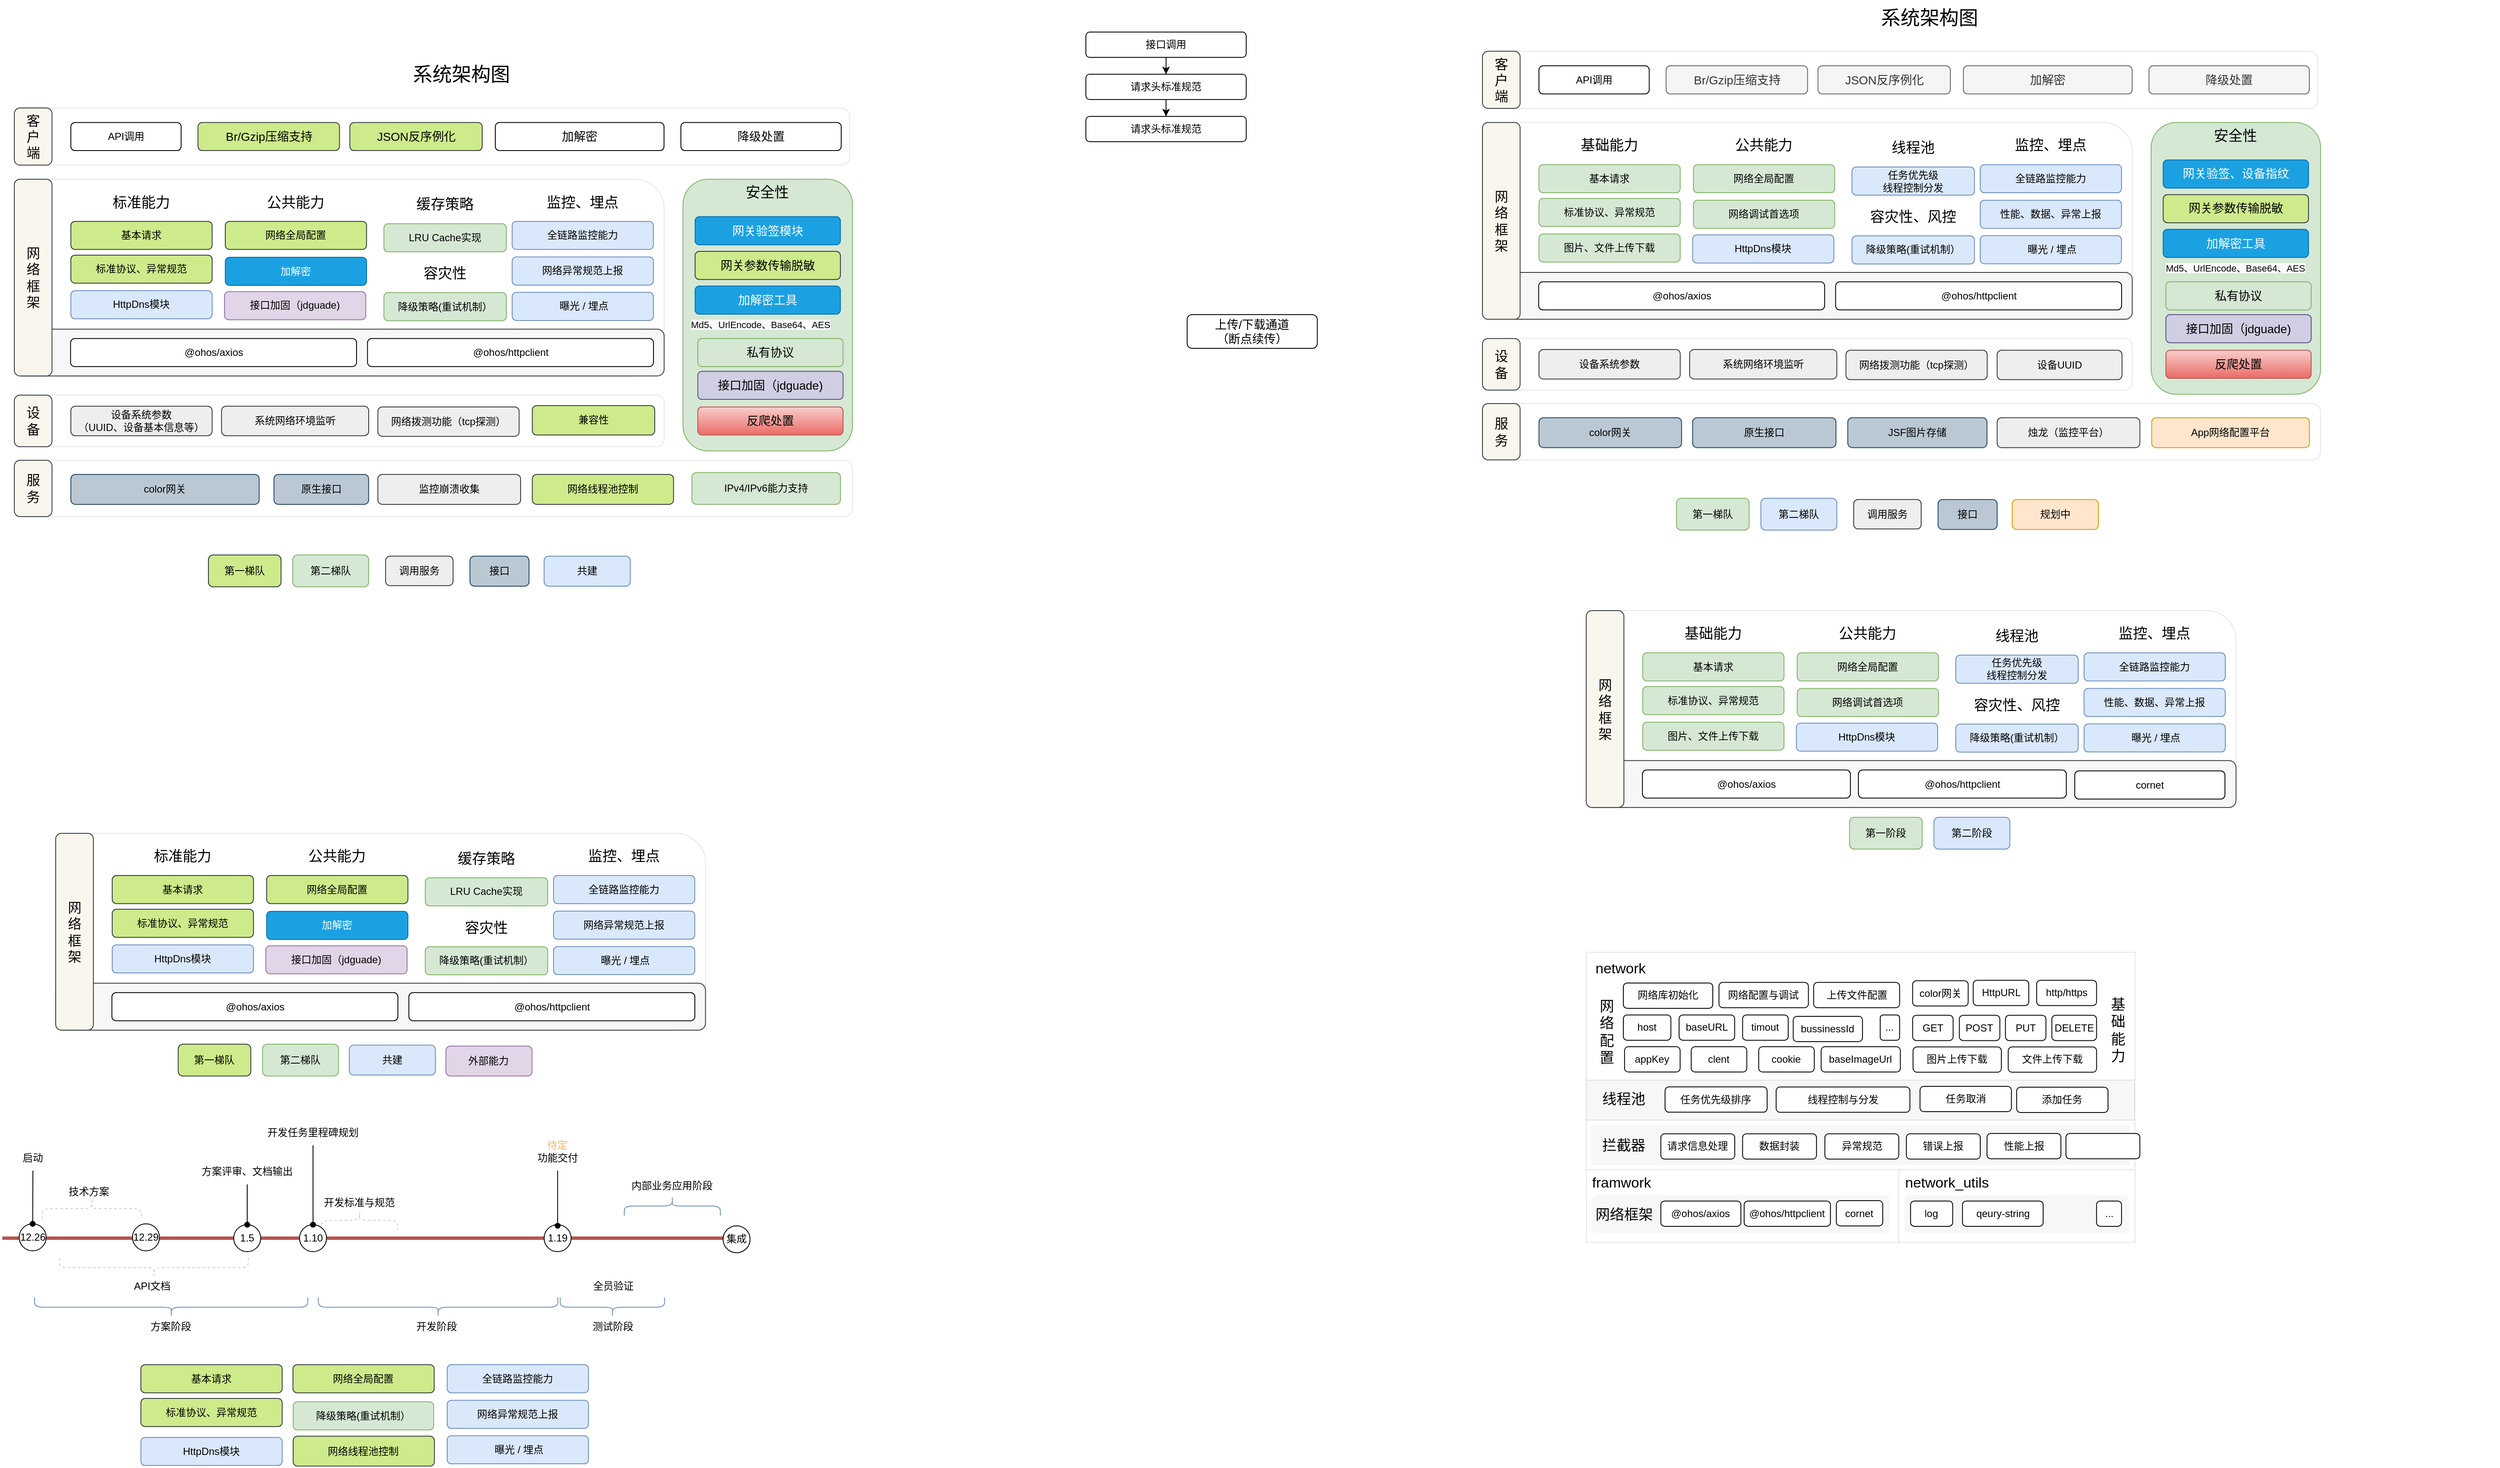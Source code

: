 <mxfile version="22.1.17" type="github">
  <diagram name="第 1 页" id="Gjq8ToB4pKgkKWKwZSHa">
    <mxGraphModel dx="1792" dy="566" grid="0" gridSize="10" guides="1" tooltips="1" connect="1" arrows="1" fold="1" page="1" pageScale="1" pageWidth="827" pageHeight="1169" background="none" math="0" shadow="0">
      <root>
        <mxCell id="0" />
        <mxCell id="1" parent="0" />
        <mxCell id="iTSissJNBs-YErCaz7ys-163" value="" style="rounded=0;whiteSpace=wrap;html=1;fillColor=#F7F7F7;fontColor=#333333;strokeColor=none;" vertex="1" parent="1">
          <mxGeometry x="1678.42" y="1456" width="639" height="47.28" as="geometry" />
        </mxCell>
        <mxCell id="iTSissJNBs-YErCaz7ys-153" value="" style="rounded=0;whiteSpace=wrap;html=1;fillColor=none;fontColor=#333333;strokeColor=#E6E6E6;" vertex="1" parent="1">
          <mxGeometry x="1673" y="1251" width="650.42" height="258" as="geometry" />
        </mxCell>
        <mxCell id="iTSissJNBs-YErCaz7ys-162" value="" style="rounded=0;whiteSpace=wrap;html=1;fillColor=#F7F7F7;fontColor=#333333;strokeColor=#E0E0E0;" vertex="1" parent="1">
          <mxGeometry x="1673" y="1402.72" width="650" height="47.28" as="geometry" />
        </mxCell>
        <mxCell id="Xx7bTSWL394uWPmBl_L8-23" value="" style="edgeStyle=orthogonalEdgeStyle;rounded=0;orthogonalLoop=1;jettySize=auto;html=1;" parent="1" source="Xx7bTSWL394uWPmBl_L8-21" target="Xx7bTSWL394uWPmBl_L8-22" edge="1">
          <mxGeometry relative="1" as="geometry" />
        </mxCell>
        <mxCell id="Xx7bTSWL394uWPmBl_L8-21" value="接口调用" style="rounded=1;whiteSpace=wrap;html=1;" parent="1" vertex="1">
          <mxGeometry x="1080" y="160" width="190" height="30" as="geometry" />
        </mxCell>
        <mxCell id="Xx7bTSWL394uWPmBl_L8-25" value="" style="edgeStyle=orthogonalEdgeStyle;rounded=0;orthogonalLoop=1;jettySize=auto;html=1;" parent="1" source="Xx7bTSWL394uWPmBl_L8-22" target="Xx7bTSWL394uWPmBl_L8-24" edge="1">
          <mxGeometry relative="1" as="geometry" />
        </mxCell>
        <mxCell id="Xx7bTSWL394uWPmBl_L8-22" value="请求头标准规范" style="rounded=1;whiteSpace=wrap;html=1;" parent="1" vertex="1">
          <mxGeometry x="1080" y="210" width="190" height="30" as="geometry" />
        </mxCell>
        <mxCell id="Xx7bTSWL394uWPmBl_L8-24" value="请求头标准规范" style="rounded=1;whiteSpace=wrap;html=1;" parent="1" vertex="1">
          <mxGeometry x="1080" y="260" width="190" height="30" as="geometry" />
        </mxCell>
        <mxCell id="Xx7bTSWL394uWPmBl_L8-34" value="上传/下载通道 &lt;br&gt;（断点续传）" style="rounded=1;whiteSpace=wrap;html=1;fontSize=14;" parent="1" vertex="1">
          <mxGeometry x="1199.997" y="495" width="154.286" height="40" as="geometry" />
        </mxCell>
        <mxCell id="Xx7bTSWL394uWPmBl_L8-61" value="" style="rounded=1;whiteSpace=wrap;html=1;strokeColor=#E6E6E6;" parent="1" vertex="1">
          <mxGeometry x="-190" y="250" width="990" height="67.78" as="geometry" />
        </mxCell>
        <mxCell id="Xx7bTSWL394uWPmBl_L8-60" value="" style="rounded=1;whiteSpace=wrap;html=1;strokeColor=#E6E6E6;" parent="1" vertex="1">
          <mxGeometry x="-189.997" y="667.778" width="993.379" height="66.667" as="geometry" />
        </mxCell>
        <mxCell id="B4-yQ_Ca6P6K2vOYtcmQ-2" value="" style="rounded=1;whiteSpace=wrap;html=1;strokeColor=#E6E6E6;" parent="1" vertex="1">
          <mxGeometry x="-189.997" y="334.444" width="770.148" height="233.333" as="geometry" />
        </mxCell>
        <mxCell id="Xx7bTSWL394uWPmBl_L8-44" value="" style="rounded=1;whiteSpace=wrap;html=1;strokeColor=#36393d;fillColor=#F7F7F7;" parent="1" vertex="1">
          <mxGeometry x="-189.997" y="512.222" width="770.148" height="55.556" as="geometry" />
        </mxCell>
        <mxCell id="Xx7bTSWL394uWPmBl_L8-42" value="" style="group;verticalAlign=middle;" parent="1" vertex="1" connectable="0">
          <mxGeometry x="-123.37" y="523.33" width="739.37" height="36.11" as="geometry" />
        </mxCell>
        <mxCell id="B4-yQ_Ca6P6K2vOYtcmQ-10" value="&lt;p&gt;@ohos/axios&lt;/p&gt;&lt;p&gt;&lt;/p&gt;" style="rounded=1;whiteSpace=wrap;html=1;" parent="Xx7bTSWL394uWPmBl_L8-42" vertex="1">
          <mxGeometry width="338.926" height="33.332" as="geometry" />
        </mxCell>
        <mxCell id="B4-yQ_Ca6P6K2vOYtcmQ-9" value="&lt;p&gt;@ohos/httpclient&lt;br&gt;&lt;/p&gt;" style="rounded=1;whiteSpace=wrap;html=1;" parent="Xx7bTSWL394uWPmBl_L8-42" vertex="1">
          <mxGeometry x="351.961" width="338.926" height="33.332" as="geometry" />
        </mxCell>
        <mxCell id="Xx7bTSWL394uWPmBl_L8-49" value="公共能力" style="rounded=1;whiteSpace=wrap;html=1;horizontal=1;verticalAlign=top;fontSize=17;strokeColor=none;" parent="1" vertex="1">
          <mxGeometry x="60.022" y="345.556" width="167.423" height="155.556" as="geometry" />
        </mxCell>
        <mxCell id="Xx7bTSWL394uWPmBl_L8-48" value="标准能力" style="rounded=1;whiteSpace=wrap;html=1;horizontal=1;verticalAlign=top;fontSize=17;strokeColor=none;" parent="1" vertex="1">
          <mxGeometry x="-123.027" y="345.556" width="167.423" height="155.556" as="geometry" />
        </mxCell>
        <mxCell id="B4-yQ_Ca6P6K2vOYtcmQ-5" value="color网关" style="rounded=1;whiteSpace=wrap;html=1;fillColor=#bac8d3;strokeColor=#23445d;" parent="1" vertex="1">
          <mxGeometry x="-123.03" y="684.44" width="223.23" height="35.56" as="geometry" />
        </mxCell>
        <mxCell id="Xx7bTSWL394uWPmBl_L8-12" value="网络框架" style="rounded=1;whiteSpace=wrap;html=1;horizontal=1;verticalAlign=middle;fontSize=16;fillColor=#f9f7ed;strokeColor=#36393d;spacingLeft=6;spacingRight=6;" parent="1" vertex="1">
          <mxGeometry x="-189.997" y="334.444" width="44.646" height="233.333" as="geometry" />
        </mxCell>
        <mxCell id="Xx7bTSWL394uWPmBl_L8-15" value="服务" style="rounded=1;whiteSpace=wrap;html=1;horizontal=1;verticalAlign=middle;fontSize=16;fillColor=#f9f7ed;strokeColor=#36393d;spacingLeft=6;spacingRight=6;" parent="1" vertex="1">
          <mxGeometry x="-189.997" y="667.778" width="44.646" height="66.667" as="geometry" />
        </mxCell>
        <mxCell id="Xx7bTSWL394uWPmBl_L8-17" value="原生接口" style="rounded=1;whiteSpace=wrap;html=1;fillColor=#bac8d3;strokeColor=#23445d;" parent="1" vertex="1">
          <mxGeometry x="117.68" y="684.44" width="112.25" height="35.56" as="geometry" />
        </mxCell>
        <mxCell id="Xx7bTSWL394uWPmBl_L8-18" value="客户端" style="rounded=1;whiteSpace=wrap;html=1;horizontal=1;verticalAlign=middle;fontSize=16;fillColor=#f9f7ed;strokeColor=#36393d;spacingLeft=6;spacingRight=6;" parent="1" vertex="1">
          <mxGeometry x="-190" y="250" width="44.65" height="67.77" as="geometry" />
        </mxCell>
        <mxCell id="Xx7bTSWL394uWPmBl_L8-20" value="API调用" style="rounded=1;whiteSpace=wrap;html=1;" parent="1" vertex="1">
          <mxGeometry x="-123.03" y="267.22" width="130.71" height="33.33" as="geometry" />
        </mxCell>
        <mxCell id="Xx7bTSWL394uWPmBl_L8-31" value="Br/Gzip压缩支持" style="rounded=1;whiteSpace=wrap;html=1;fontSize=14;fillColor=#cdeb8b;strokeColor=#36393d;" parent="1" vertex="1">
          <mxGeometry x="27.68" y="267.22" width="167.66" height="33.33" as="geometry" />
        </mxCell>
        <mxCell id="Xx7bTSWL394uWPmBl_L8-32" value="JSON反序例化" style="rounded=1;whiteSpace=wrap;html=1;fontSize=14;fillColor=#cdeb8b;strokeColor=#36393d;" parent="1" vertex="1">
          <mxGeometry x="207.68" y="267.23" width="156.84" height="33.33" as="geometry" />
        </mxCell>
        <mxCell id="Xx7bTSWL394uWPmBl_L8-28" value="安全性" style="rounded=1;whiteSpace=wrap;html=1;horizontal=1;verticalAlign=top;fontSize=17;spacingLeft=6;spacingRight=6;strokeColor=#82b366;fillColor=#d5e8d4;" parent="1" vertex="1">
          <mxGeometry x="602.474" y="334.444" width="200.908" height="322.222" as="geometry" />
        </mxCell>
        <mxCell id="Xx7bTSWL394uWPmBl_L8-26" value="网关验签模块" style="rounded=1;whiteSpace=wrap;html=1;fontSize=14;fillColor=#1ba1e2;strokeColor=#006EAF;fontColor=#ffffff;" parent="1" vertex="1">
          <mxGeometry x="616.825" y="378.889" width="172.207" height="33.333" as="geometry" />
        </mxCell>
        <mxCell id="Xx7bTSWL394uWPmBl_L8-30" value="网关参数传输脱敏" style="rounded=1;whiteSpace=wrap;html=1;fontSize=14;fillColor=#cdeb8b;strokeColor=#36393d;" parent="1" vertex="1">
          <mxGeometry x="616.825" y="420" width="172.207" height="33.333" as="geometry" />
        </mxCell>
        <mxCell id="Xx7bTSWL394uWPmBl_L8-35" value="加解密工具" style="rounded=1;whiteSpace=wrap;html=1;fontSize=14;fillColor=#1ba1e2;strokeColor=#006EAF;fontColor=#ffffff;" parent="1" vertex="1">
          <mxGeometry x="616.825" y="461.111" width="172.207" height="33.333" as="geometry" />
        </mxCell>
        <mxCell id="Xx7bTSWL394uWPmBl_L8-37" value="&lt;span style=&quot;color: rgb(0, 0, 0); font-family: Helvetica; font-size: 11px; font-style: normal; font-variant-ligatures: normal; font-variant-caps: normal; font-weight: 400; letter-spacing: normal; orphans: 2; text-align: center; text-indent: 0px; text-transform: none; widows: 2; word-spacing: 0px; -webkit-text-stroke-width: 0px; background-color: rgb(251, 251, 251); text-decoration-thickness: initial; text-decoration-style: initial; text-decoration-color: initial; float: none; display: inline !important;&quot;&gt;Md5、UrlEncode、Base64、AES&lt;/span&gt;" style="text;whiteSpace=wrap;html=1;fontSize=11;" parent="1" vertex="1">
          <mxGeometry x="610.287" y="494.444" width="234.393" height="44.444" as="geometry" />
        </mxCell>
        <mxCell id="Xx7bTSWL394uWPmBl_L8-39" value="网络线程池控制" style="rounded=1;whiteSpace=wrap;html=1;fillColor=#cdeb8b;strokeColor=#36393d;" parent="1" vertex="1">
          <mxGeometry x="423.89" y="684.44" width="167.42" height="35.56" as="geometry" />
        </mxCell>
        <mxCell id="Xx7bTSWL394uWPmBl_L8-45" value="私有协议" style="rounded=1;whiteSpace=wrap;html=1;fontSize=14;fillColor=#d5e8d4;strokeColor=#82b366;" parent="1" vertex="1">
          <mxGeometry x="620.02" y="523.333" width="172.212" height="33.333" as="geometry" />
        </mxCell>
        <mxCell id="Xx7bTSWL394uWPmBl_L8-53" value="加解密" style="rounded=1;whiteSpace=wrap;html=1;fontSize=14;" parent="1" vertex="1">
          <mxGeometry x="380" y="267.23" width="200" height="33.33" as="geometry" />
        </mxCell>
        <mxCell id="Xx7bTSWL394uWPmBl_L8-54" value="接口加固（jdguade)" style="rounded=1;whiteSpace=wrap;html=1;fontSize=14;fillColor=#d0cee2;strokeColor=#56517e;" parent="1" vertex="1">
          <mxGeometry x="620.02" y="562.222" width="172.212" height="33.333" as="geometry" />
        </mxCell>
        <mxCell id="Xx7bTSWL394uWPmBl_L8-63" value="容灾性" style="rounded=1;whiteSpace=wrap;html=1;horizontal=1;verticalAlign=top;fontSize=17;strokeColor=none;" parent="1" vertex="1">
          <mxGeometry x="248" y="430" width="145.1" height="80" as="geometry" />
        </mxCell>
        <mxCell id="Xx7bTSWL394uWPmBl_L8-64" value="降级策略(重试机制）" style="rounded=1;whiteSpace=wrap;html=1;fillColor=#d5e8d4;strokeColor=#82b366;" parent="1" vertex="1">
          <mxGeometry x="247.999" y="468.88" width="145.1" height="33.333" as="geometry" />
        </mxCell>
        <mxCell id="Xx7bTSWL394uWPmBl_L8-66" value="反爬处置" style="rounded=1;whiteSpace=wrap;html=1;fontSize=14;fillColor=#f8cecc;strokeColor=#b85450;gradientColor=#ea6b66;" parent="1" vertex="1">
          <mxGeometry x="620.02" y="604.444" width="172.212" height="33.333" as="geometry" />
        </mxCell>
        <mxCell id="Xx7bTSWL394uWPmBl_L8-67" value="" style="group" parent="1" vertex="1" connectable="0">
          <mxGeometry x="60.022" y="387.778" width="167.423" height="107.778" as="geometry" />
        </mxCell>
        <mxCell id="B4-yQ_Ca6P6K2vOYtcmQ-6" value="网络全局配置" style="rounded=1;whiteSpace=wrap;html=1;fillColor=#cdeb8b;strokeColor=#36393d;" parent="Xx7bTSWL394uWPmBl_L8-67" vertex="1">
          <mxGeometry y="-3.333" width="167.423" height="33.333" as="geometry" />
        </mxCell>
        <mxCell id="Xx7bTSWL394uWPmBl_L8-62" value="加解密" style="rounded=1;whiteSpace=wrap;html=1;fontSize=12;fillColor=#1ba1e2;strokeColor=#006EAF;fontColor=#ffffff;" parent="Xx7bTSWL394uWPmBl_L8-67" vertex="1">
          <mxGeometry y="39.219" width="167.423" height="33.333" as="geometry" />
        </mxCell>
        <mxCell id="Xx7bTSWL394uWPmBl_L8-68" value="" style="group" parent="1" vertex="1" connectable="0">
          <mxGeometry x="-123.027" y="384.444" width="167.423" height="108.889" as="geometry" />
        </mxCell>
        <mxCell id="B4-yQ_Ca6P6K2vOYtcmQ-8" value="基本请求" style="rounded=1;whiteSpace=wrap;html=1;fillColor=#cdeb8b;strokeColor=#36393d;" parent="Xx7bTSWL394uWPmBl_L8-68" vertex="1">
          <mxGeometry width="167.423" height="33.333" as="geometry" />
        </mxCell>
        <mxCell id="Xx7bTSWL394uWPmBl_L8-3" value="标准协议、异常规范" style="rounded=1;whiteSpace=wrap;html=1;fillColor=#cdeb8b;strokeColor=#36393d;" parent="Xx7bTSWL394uWPmBl_L8-68" vertex="1">
          <mxGeometry y="40.0" width="167.423" height="33.333" as="geometry" />
        </mxCell>
        <mxCell id="Xx7bTSWL394uWPmBl_L8-40" value="HttpDns模块" style="rounded=1;whiteSpace=wrap;html=1;fillColor=#dae8fc;strokeColor=#6c8ebf;" parent="Xx7bTSWL394uWPmBl_L8-68" vertex="1">
          <mxGeometry y="82.222" width="167.423" height="33.333" as="geometry" />
        </mxCell>
        <mxCell id="Xx7bTSWL394uWPmBl_L8-14" value="" style="rounded=1;whiteSpace=wrap;html=1;strokeColor=#E6E6E6;" parent="1" vertex="1">
          <mxGeometry x="-167.677" y="590.56" width="747.827" height="61.11" as="geometry" />
        </mxCell>
        <mxCell id="B4-yQ_Ca6P6K2vOYtcmQ-4" value="系统网络环境监听" style="rounded=1;whiteSpace=wrap;html=1;fillColor=#eeeeee;strokeColor=#36393d;" parent="1" vertex="1">
          <mxGeometry x="55.56" y="603.65" width="174.44" height="34.92" as="geometry" />
        </mxCell>
        <mxCell id="Xx7bTSWL394uWPmBl_L8-10" value="设备系统参数&lt;br&gt;（UUID、设备基本信息等）" style="rounded=1;whiteSpace=wrap;html=1;fillColor=#eeeeee;strokeColor=#36393d;" parent="1" vertex="1">
          <mxGeometry x="-123.03" y="603.655" width="167.424" height="34.92" as="geometry" />
        </mxCell>
        <mxCell id="Xx7bTSWL394uWPmBl_L8-13" value="设备&lt;br&gt;" style="rounded=1;whiteSpace=wrap;html=1;horizontal=1;verticalAlign=middle;fontSize=16;fillColor=#f9f7ed;strokeColor=#36393d;spacingLeft=6;spacingRight=6;" parent="1" vertex="1">
          <mxGeometry x="-190" y="590.56" width="44.646" height="61.11" as="geometry" />
        </mxCell>
        <mxCell id="Xx7bTSWL394uWPmBl_L8-65" value="兼容性" style="rounded=1;whiteSpace=wrap;html=1;fillColor=#cdeb8b;strokeColor=#36393d;" parent="1" vertex="1">
          <mxGeometry x="423.888" y="602.855" width="145.101" height="34.92" as="geometry" />
        </mxCell>
        <mxCell id="Xx7bTSWL394uWPmBl_L8-72" value="降级处置" style="rounded=1;whiteSpace=wrap;html=1;fontSize=14;" parent="1" vertex="1">
          <mxGeometry x="600" y="267.23" width="190" height="33.33" as="geometry" />
        </mxCell>
        <mxCell id="Xx7bTSWL394uWPmBl_L8-74" value="缓存策略" style="rounded=1;whiteSpace=wrap;html=1;horizontal=1;verticalAlign=top;fontSize=17;strokeColor=none;" parent="1" vertex="1">
          <mxGeometry x="248" y="348.34" width="145.1" height="81.66" as="geometry" />
        </mxCell>
        <mxCell id="Xx7bTSWL394uWPmBl_L8-75" value="LRU Cache实现" style="rounded=1;whiteSpace=wrap;html=1;fillColor=#d5e8d4;strokeColor=#82b366;" parent="1" vertex="1">
          <mxGeometry x="247.999" y="387.22" width="145.1" height="33.333" as="geometry" />
        </mxCell>
        <mxCell id="Xx7bTSWL394uWPmBl_L8-76" value="IPv4/IPv6能力支持" style="rounded=1;whiteSpace=wrap;html=1;fillColor=#d5e8d4;strokeColor=#82b366;" parent="1" vertex="1">
          <mxGeometry x="613.05" y="682.21" width="176.11" height="37.79" as="geometry" />
        </mxCell>
        <mxCell id="Xx7bTSWL394uWPmBl_L8-77" value="网络拨测功能（tcp探测）" style="rounded=1;whiteSpace=wrap;html=1;fillColor=#eeeeee;strokeColor=#36393d;" parent="1" vertex="1">
          <mxGeometry x="240.835" y="604.445" width="167.424" height="34.92" as="geometry" />
        </mxCell>
        <mxCell id="Xx7bTSWL394uWPmBl_L8-78" value="监控崩溃收集" style="rounded=1;whiteSpace=wrap;html=1;fillColor=#eeeeee;strokeColor=#36393d;" parent="1" vertex="1">
          <mxGeometry x="240.84" y="684.44" width="169.16" height="35.56" as="geometry" />
        </mxCell>
        <mxCell id="Xx7bTSWL394uWPmBl_L8-79" value="第一梯队" style="rounded=1;whiteSpace=wrap;html=1;fillColor=#cdeb8b;strokeColor=#36393d;" parent="1" vertex="1">
          <mxGeometry x="40" y="780" width="86.11" height="37.79" as="geometry" />
        </mxCell>
        <mxCell id="Xx7bTSWL394uWPmBl_L8-80" value="第二梯队" style="rounded=1;whiteSpace=wrap;html=1;fillColor=#d5e8d4;strokeColor=#82b366;" parent="1" vertex="1">
          <mxGeometry x="140" y="780" width="90" height="37.79" as="geometry" />
        </mxCell>
        <mxCell id="Xx7bTSWL394uWPmBl_L8-81" value="调用服务" style="rounded=1;whiteSpace=wrap;html=1;fillColor=#eeeeee;strokeColor=#36393d;" parent="1" vertex="1">
          <mxGeometry x="250" y="781.43" width="80" height="34.92" as="geometry" />
        </mxCell>
        <mxCell id="Xx7bTSWL394uWPmBl_L8-82" value="接口" style="rounded=1;whiteSpace=wrap;html=1;fillColor=#bac8d3;strokeColor=#23445d;" parent="1" vertex="1">
          <mxGeometry x="350" y="781.43" width="70" height="35.56" as="geometry" />
        </mxCell>
        <mxCell id="Xx7bTSWL394uWPmBl_L8-83" value="接口加固（jdguade)" style="rounded=1;whiteSpace=wrap;html=1;fontSize=12;fillColor=#e1d5e7;strokeColor=#9673a6;" parent="1" vertex="1">
          <mxGeometry x="59.072" y="467.777" width="167.423" height="33.333" as="geometry" />
        </mxCell>
        <mxCell id="qaZd-rDAwsvRVKcqdw6P-1" value="监控、埋点" style="rounded=1;whiteSpace=wrap;html=1;horizontal=1;verticalAlign=top;fontSize=17;strokeColor=none;" parent="1" vertex="1">
          <mxGeometry x="399.999" y="345.556" width="167.423" height="155.556" as="geometry" />
        </mxCell>
        <mxCell id="qaZd-rDAwsvRVKcqdw6P-2" value="" style="group" parent="1" vertex="1" connectable="0">
          <mxGeometry x="399.999" y="384.444" width="167.423" height="107.778" as="geometry" />
        </mxCell>
        <mxCell id="qaZd-rDAwsvRVKcqdw6P-3" value="&amp;nbsp;曝光 / 埋点" style="rounded=1;whiteSpace=wrap;html=1;fillColor=#dae8fc;strokeColor=#6c8ebf;" parent="qaZd-rDAwsvRVKcqdw6P-2" vertex="1">
          <mxGeometry y="84.222" width="167.423" height="33.333" as="geometry" />
        </mxCell>
        <mxCell id="qaZd-rDAwsvRVKcqdw6P-4" value="全链路监控能力" style="rounded=1;whiteSpace=wrap;html=1;fillColor=#dae8fc;strokeColor=#6c8ebf;" parent="qaZd-rDAwsvRVKcqdw6P-2" vertex="1">
          <mxGeometry width="167.423" height="33.333" as="geometry" />
        </mxCell>
        <mxCell id="qaZd-rDAwsvRVKcqdw6P-5" value="网络异常规范上报" style="rounded=1;whiteSpace=wrap;html=1;fillColor=#dae8fc;strokeColor=#6c8ebf;" parent="qaZd-rDAwsvRVKcqdw6P-2" vertex="1">
          <mxGeometry y="42.222" width="167.423" height="33.333" as="geometry" />
        </mxCell>
        <mxCell id="qaZd-rDAwsvRVKcqdw6P-6" value="系统架构图" style="text;whiteSpace=wrap;html=1;align=center;fontSize=23;" parent="1" vertex="1">
          <mxGeometry x="240.2" y="190" width="199.8" height="40" as="geometry" />
        </mxCell>
        <mxCell id="qaZd-rDAwsvRVKcqdw6P-7" value="共建" style="rounded=1;whiteSpace=wrap;html=1;fillColor=#dae8fc;strokeColor=#6c8ebf;" parent="1" vertex="1">
          <mxGeometry x="437.87" y="781.43" width="102.13" height="35.57" as="geometry" />
        </mxCell>
        <mxCell id="qaZd-rDAwsvRVKcqdw6P-8" value="" style="rounded=1;whiteSpace=wrap;html=1;strokeColor=#E6E6E6;" parent="1" vertex="1">
          <mxGeometry x="-140.977" y="1110.004" width="770.148" height="233.333" as="geometry" />
        </mxCell>
        <mxCell id="qaZd-rDAwsvRVKcqdw6P-9" value="" style="rounded=1;whiteSpace=wrap;html=1;strokeColor=#36393d;fillColor=#F7F7F7;" parent="1" vertex="1">
          <mxGeometry x="-140.977" y="1287.782" width="770.148" height="55.556" as="geometry" />
        </mxCell>
        <mxCell id="qaZd-rDAwsvRVKcqdw6P-10" value="&lt;p&gt;@ohos/axios&lt;/p&gt;&lt;p&gt;&lt;/p&gt;" style="rounded=1;whiteSpace=wrap;html=1;" parent="1" vertex="1">
          <mxGeometry x="-74.35" y="1298.89" width="338.926" height="33.332" as="geometry" />
        </mxCell>
        <mxCell id="qaZd-rDAwsvRVKcqdw6P-11" value="&lt;p&gt;@ohos/httpclient&lt;br&gt;&lt;/p&gt;" style="rounded=1;whiteSpace=wrap;html=1;" parent="1" vertex="1">
          <mxGeometry x="277.611" y="1298.89" width="338.926" height="33.332" as="geometry" />
        </mxCell>
        <mxCell id="qaZd-rDAwsvRVKcqdw6P-12" value="公共能力" style="rounded=1;whiteSpace=wrap;html=1;horizontal=1;verticalAlign=top;fontSize=17;strokeColor=none;" parent="1" vertex="1">
          <mxGeometry x="109.042" y="1121.116" width="167.423" height="155.556" as="geometry" />
        </mxCell>
        <mxCell id="qaZd-rDAwsvRVKcqdw6P-13" value="标准能力" style="rounded=1;whiteSpace=wrap;html=1;horizontal=1;verticalAlign=top;fontSize=17;strokeColor=none;" parent="1" vertex="1">
          <mxGeometry x="-74.007" y="1121.116" width="167.423" height="155.556" as="geometry" />
        </mxCell>
        <mxCell id="qaZd-rDAwsvRVKcqdw6P-14" value="网络框架" style="rounded=1;whiteSpace=wrap;html=1;horizontal=1;verticalAlign=middle;fontSize=16;fillColor=#f9f7ed;strokeColor=#36393d;spacingLeft=6;spacingRight=6;" parent="1" vertex="1">
          <mxGeometry x="-140.977" y="1110.004" width="44.646" height="233.333" as="geometry" />
        </mxCell>
        <mxCell id="qaZd-rDAwsvRVKcqdw6P-15" value="容灾性" style="rounded=1;whiteSpace=wrap;html=1;horizontal=1;verticalAlign=top;fontSize=17;strokeColor=none;" parent="1" vertex="1">
          <mxGeometry x="297.02" y="1205.56" width="145.1" height="80" as="geometry" />
        </mxCell>
        <mxCell id="qaZd-rDAwsvRVKcqdw6P-16" value="降级策略(重试机制）" style="rounded=1;whiteSpace=wrap;html=1;fillColor=#d5e8d4;strokeColor=#82b366;" parent="1" vertex="1">
          <mxGeometry x="297.019" y="1244.44" width="145.1" height="33.333" as="geometry" />
        </mxCell>
        <mxCell id="qaZd-rDAwsvRVKcqdw6P-17" value="" style="group" parent="1" vertex="1" connectable="0">
          <mxGeometry x="109.042" y="1163.338" width="167.423" height="107.778" as="geometry" />
        </mxCell>
        <mxCell id="qaZd-rDAwsvRVKcqdw6P-18" value="网络全局配置" style="rounded=1;whiteSpace=wrap;html=1;fillColor=#cdeb8b;strokeColor=#36393d;" parent="qaZd-rDAwsvRVKcqdw6P-17" vertex="1">
          <mxGeometry y="-3.333" width="167.423" height="33.333" as="geometry" />
        </mxCell>
        <mxCell id="qaZd-rDAwsvRVKcqdw6P-19" value="加解密" style="rounded=1;whiteSpace=wrap;html=1;fontSize=12;fillColor=#1ba1e2;strokeColor=#006EAF;fontColor=#ffffff;" parent="qaZd-rDAwsvRVKcqdw6P-17" vertex="1">
          <mxGeometry y="39.219" width="167.423" height="33.333" as="geometry" />
        </mxCell>
        <mxCell id="qaZd-rDAwsvRVKcqdw6P-20" value="" style="group" parent="1" vertex="1" connectable="0">
          <mxGeometry x="-74.007" y="1160.004" width="167.423" height="108.889" as="geometry" />
        </mxCell>
        <mxCell id="qaZd-rDAwsvRVKcqdw6P-21" value="基本请求" style="rounded=1;whiteSpace=wrap;html=1;fillColor=#cdeb8b;strokeColor=#36393d;" parent="qaZd-rDAwsvRVKcqdw6P-20" vertex="1">
          <mxGeometry width="167.423" height="33.333" as="geometry" />
        </mxCell>
        <mxCell id="qaZd-rDAwsvRVKcqdw6P-22" value="标准协议、异常规范" style="rounded=1;whiteSpace=wrap;html=1;fillColor=#cdeb8b;strokeColor=#36393d;" parent="qaZd-rDAwsvRVKcqdw6P-20" vertex="1">
          <mxGeometry y="40.0" width="167.423" height="33.333" as="geometry" />
        </mxCell>
        <mxCell id="qaZd-rDAwsvRVKcqdw6P-23" value="HttpDns模块" style="rounded=1;whiteSpace=wrap;html=1;fillColor=#dae8fc;strokeColor=#6c8ebf;" parent="qaZd-rDAwsvRVKcqdw6P-20" vertex="1">
          <mxGeometry y="82.222" width="167.423" height="33.333" as="geometry" />
        </mxCell>
        <mxCell id="qaZd-rDAwsvRVKcqdw6P-24" value="缓存策略" style="rounded=1;whiteSpace=wrap;html=1;horizontal=1;verticalAlign=top;fontSize=17;strokeColor=none;" parent="1" vertex="1">
          <mxGeometry x="297.02" y="1123.9" width="145.1" height="81.66" as="geometry" />
        </mxCell>
        <mxCell id="qaZd-rDAwsvRVKcqdw6P-25" value="LRU Cache实现" style="rounded=1;whiteSpace=wrap;html=1;fillColor=#d5e8d4;strokeColor=#82b366;" parent="1" vertex="1">
          <mxGeometry x="297.019" y="1162.78" width="145.1" height="33.333" as="geometry" />
        </mxCell>
        <mxCell id="qaZd-rDAwsvRVKcqdw6P-26" value="接口加固（jdguade)" style="rounded=1;whiteSpace=wrap;html=1;fontSize=12;fillColor=#e1d5e7;strokeColor=#9673a6;" parent="1" vertex="1">
          <mxGeometry x="108.092" y="1243.337" width="167.423" height="33.333" as="geometry" />
        </mxCell>
        <mxCell id="qaZd-rDAwsvRVKcqdw6P-27" value="监控、埋点" style="rounded=1;whiteSpace=wrap;html=1;horizontal=1;verticalAlign=top;fontSize=17;strokeColor=none;" parent="1" vertex="1">
          <mxGeometry x="449.019" y="1121.116" width="167.423" height="155.556" as="geometry" />
        </mxCell>
        <mxCell id="qaZd-rDAwsvRVKcqdw6P-28" value="" style="group" parent="1" vertex="1" connectable="0">
          <mxGeometry x="449.019" y="1160.004" width="167.423" height="107.778" as="geometry" />
        </mxCell>
        <mxCell id="qaZd-rDAwsvRVKcqdw6P-29" value="&amp;nbsp;曝光 / 埋点" style="rounded=1;whiteSpace=wrap;html=1;fillColor=#dae8fc;strokeColor=#6c8ebf;" parent="qaZd-rDAwsvRVKcqdw6P-28" vertex="1">
          <mxGeometry y="84.222" width="167.423" height="33.333" as="geometry" />
        </mxCell>
        <mxCell id="qaZd-rDAwsvRVKcqdw6P-30" value="全链路监控能力" style="rounded=1;whiteSpace=wrap;html=1;fillColor=#dae8fc;strokeColor=#6c8ebf;" parent="qaZd-rDAwsvRVKcqdw6P-28" vertex="1">
          <mxGeometry width="167.423" height="33.333" as="geometry" />
        </mxCell>
        <mxCell id="qaZd-rDAwsvRVKcqdw6P-31" value="网络异常规范上报" style="rounded=1;whiteSpace=wrap;html=1;fillColor=#dae8fc;strokeColor=#6c8ebf;" parent="qaZd-rDAwsvRVKcqdw6P-28" vertex="1">
          <mxGeometry y="42.222" width="167.423" height="33.333" as="geometry" />
        </mxCell>
        <mxCell id="qaZd-rDAwsvRVKcqdw6P-32" value="第一梯队" style="rounded=1;whiteSpace=wrap;html=1;fillColor=#cdeb8b;strokeColor=#36393d;" parent="1" vertex="1">
          <mxGeometry x="4.18" y="1360" width="86.11" height="37.79" as="geometry" />
        </mxCell>
        <mxCell id="qaZd-rDAwsvRVKcqdw6P-33" value="第二梯队" style="rounded=1;whiteSpace=wrap;html=1;fillColor=#d5e8d4;strokeColor=#82b366;" parent="1" vertex="1">
          <mxGeometry x="104.18" y="1360" width="90" height="37.79" as="geometry" />
        </mxCell>
        <mxCell id="qaZd-rDAwsvRVKcqdw6P-34" value="共建" style="rounded=1;whiteSpace=wrap;html=1;fillColor=#dae8fc;strokeColor=#6c8ebf;" parent="1" vertex="1">
          <mxGeometry x="206.97" y="1361.11" width="102.13" height="35.57" as="geometry" />
        </mxCell>
        <mxCell id="qaZd-rDAwsvRVKcqdw6P-35" value="外部能力" style="rounded=1;whiteSpace=wrap;html=1;fillColor=#e1d5e7;strokeColor=#9673a6;" parent="1" vertex="1">
          <mxGeometry x="321.49" y="1362.22" width="102.13" height="35.57" as="geometry" />
        </mxCell>
        <mxCell id="qaZd-rDAwsvRVKcqdw6P-40" value="" style="line;strokeWidth=4;html=1;perimeter=backbonePerimeter;points=[];outlineConnect=0;fillColor=#f8cecc;strokeColor=#b85450;" parent="1" vertex="1">
          <mxGeometry x="-204.27" y="1585" width="874.27" height="10" as="geometry" />
        </mxCell>
        <mxCell id="qaZd-rDAwsvRVKcqdw6P-41" value="12.26" style="ellipse;whiteSpace=wrap;html=1;aspect=fixed;" parent="1" vertex="1">
          <mxGeometry x="-184.3" y="1573" width="32" height="32" as="geometry" />
        </mxCell>
        <mxCell id="qaZd-rDAwsvRVKcqdw6P-42" value="启动" style="text;html=1;strokeColor=none;fillColor=none;align=center;verticalAlign=middle;whiteSpace=wrap;rounded=0;" parent="1" vertex="1">
          <mxGeometry x="-198" y="1480" width="60" height="30" as="geometry" />
        </mxCell>
        <mxCell id="qaZd-rDAwsvRVKcqdw6P-43" value="" style="shape=curlyBracket;whiteSpace=wrap;html=1;rounded=1;flipH=1;labelPosition=right;verticalLabelPosition=middle;align=left;verticalAlign=middle;rotation=-90;dashed=1;fillColor=#f5f5f5;fontColor=#333333;strokeColor=#CCCCCC;" parent="1" vertex="1">
          <mxGeometry x="-109.57" y="1496.25" width="23" height="117.5" as="geometry" />
        </mxCell>
        <mxCell id="qaZd-rDAwsvRVKcqdw6P-44" value="技术方案" style="text;html=1;strokeColor=none;fillColor=none;align=center;verticalAlign=middle;whiteSpace=wrap;rounded=0;" parent="1" vertex="1">
          <mxGeometry x="-140.98" y="1520" width="79.32" height="30" as="geometry" />
        </mxCell>
        <mxCell id="qaZd-rDAwsvRVKcqdw6P-45" value="12.29" style="ellipse;whiteSpace=wrap;html=1;aspect=fixed;" parent="1" vertex="1">
          <mxGeometry x="-50" y="1573" width="32" height="32" as="geometry" />
        </mxCell>
        <mxCell id="qaZd-rDAwsvRVKcqdw6P-46" value="1.5" style="ellipse;whiteSpace=wrap;html=1;aspect=fixed;" parent="1" vertex="1">
          <mxGeometry x="70" y="1574" width="32" height="32" as="geometry" />
        </mxCell>
        <mxCell id="qaZd-rDAwsvRVKcqdw6P-47" value="" style="shape=curlyBracket;whiteSpace=wrap;html=1;rounded=1;flipH=1;labelPosition=right;verticalLabelPosition=middle;align=left;verticalAlign=middle;rotation=90;dashed=1;fillColor=#f5f5f5;fontColor=#333333;strokeColor=#CCCCCC;" parent="1" vertex="1">
          <mxGeometry x="-36.06" y="1513.13" width="23" height="223.75" as="geometry" />
        </mxCell>
        <mxCell id="qaZd-rDAwsvRVKcqdw6P-48" value="API文档" style="text;html=1;strokeColor=none;fillColor=none;align=center;verticalAlign=middle;whiteSpace=wrap;rounded=0;" parent="1" vertex="1">
          <mxGeometry x="-66.11" y="1632" width="79.32" height="30" as="geometry" />
        </mxCell>
        <mxCell id="qaZd-rDAwsvRVKcqdw6P-50" value="" style="endArrow=oval;html=1;rounded=0;entryX=0.5;entryY=0;entryDx=0;entryDy=0;exitX=0.5;exitY=1;exitDx=0;exitDy=0;startArrow=none;startFill=0;endFill=1;" parent="1" source="qaZd-rDAwsvRVKcqdw6P-42" target="qaZd-rDAwsvRVKcqdw6P-41" edge="1">
          <mxGeometry width="50" height="50" relative="1" as="geometry">
            <mxPoint x="160" y="1460" as="sourcePoint" />
            <mxPoint x="210" y="1410" as="targetPoint" />
          </mxGeometry>
        </mxCell>
        <mxCell id="qaZd-rDAwsvRVKcqdw6P-51" value="" style="shape=curlyBracket;whiteSpace=wrap;html=1;rounded=1;flipH=1;labelPosition=right;verticalLabelPosition=middle;align=left;verticalAlign=middle;rotation=90;fillColor=#dae8fc;strokeColor=#6c8ebf;" parent="1" vertex="1">
          <mxGeometry x="-15.61" y="1510" width="23" height="323.75" as="geometry" />
        </mxCell>
        <mxCell id="qaZd-rDAwsvRVKcqdw6P-52" value="方案评审、文档输出" style="text;html=1;strokeColor=none;fillColor=none;align=center;verticalAlign=middle;whiteSpace=wrap;rounded=0;" parent="1" vertex="1">
          <mxGeometry x="29" y="1496.25" width="114" height="30" as="geometry" />
        </mxCell>
        <mxCell id="qaZd-rDAwsvRVKcqdw6P-53" value="" style="endArrow=oval;html=1;rounded=0;entryX=0.5;entryY=0;entryDx=0;entryDy=0;exitX=0.5;exitY=1;exitDx=0;exitDy=0;startArrow=none;startFill=0;endFill=1;" parent="1" source="qaZd-rDAwsvRVKcqdw6P-52" edge="1">
          <mxGeometry width="50" height="50" relative="1" as="geometry">
            <mxPoint x="414" y="1461" as="sourcePoint" />
            <mxPoint x="86" y="1574" as="targetPoint" />
          </mxGeometry>
        </mxCell>
        <mxCell id="qaZd-rDAwsvRVKcqdw6P-57" value="方案阶段" style="text;html=1;strokeColor=none;fillColor=none;align=center;verticalAlign=middle;whiteSpace=wrap;rounded=0;" parent="1" vertex="1">
          <mxGeometry x="-43.77" y="1680" width="79.32" height="30" as="geometry" />
        </mxCell>
        <mxCell id="qaZd-rDAwsvRVKcqdw6P-58" value="" style="group" parent="1" vertex="1" connectable="0">
          <mxGeometry x="-39.997" y="1740.004" width="167.423" height="108.889" as="geometry" />
        </mxCell>
        <mxCell id="qaZd-rDAwsvRVKcqdw6P-59" value="基本请求" style="rounded=1;whiteSpace=wrap;html=1;fillColor=#cdeb8b;strokeColor=#36393d;" parent="qaZd-rDAwsvRVKcqdw6P-58" vertex="1">
          <mxGeometry width="167.423" height="33.333" as="geometry" />
        </mxCell>
        <mxCell id="qaZd-rDAwsvRVKcqdw6P-60" value="标准协议、异常规范" style="rounded=1;whiteSpace=wrap;html=1;fillColor=#cdeb8b;strokeColor=#36393d;" parent="qaZd-rDAwsvRVKcqdw6P-58" vertex="1">
          <mxGeometry y="40.0" width="167.423" height="33.333" as="geometry" />
        </mxCell>
        <mxCell id="qaZd-rDAwsvRVKcqdw6P-61" value="HttpDns模块" style="rounded=1;whiteSpace=wrap;html=1;fillColor=#dae8fc;strokeColor=#6c8ebf;" parent="qaZd-rDAwsvRVKcqdw6P-58" vertex="1">
          <mxGeometry y="86.222" width="167.423" height="33.333" as="geometry" />
        </mxCell>
        <mxCell id="qaZd-rDAwsvRVKcqdw6P-62" value="网络全局配置" style="rounded=1;whiteSpace=wrap;html=1;fillColor=#cdeb8b;strokeColor=#36393d;" parent="1" vertex="1">
          <mxGeometry x="140.212" y="1740.004" width="167.423" height="33.333" as="geometry" />
        </mxCell>
        <mxCell id="qaZd-rDAwsvRVKcqdw6P-63" value="降级策略(重试机制）" style="rounded=1;whiteSpace=wrap;html=1;fillColor=#d5e8d4;strokeColor=#82b366;" parent="1" vertex="1">
          <mxGeometry x="140.45" y="1784" width="166.55" height="33.33" as="geometry" />
        </mxCell>
        <mxCell id="qaZd-rDAwsvRVKcqdw6P-64" value="" style="group" parent="1" vertex="1" connectable="0">
          <mxGeometry x="322.999" y="1740.004" width="167.423" height="107.778" as="geometry" />
        </mxCell>
        <mxCell id="qaZd-rDAwsvRVKcqdw6P-65" value="&amp;nbsp;曝光 / 埋点" style="rounded=1;whiteSpace=wrap;html=1;fillColor=#dae8fc;strokeColor=#6c8ebf;" parent="qaZd-rDAwsvRVKcqdw6P-64" vertex="1">
          <mxGeometry y="84.222" width="167.423" height="33.333" as="geometry" />
        </mxCell>
        <mxCell id="qaZd-rDAwsvRVKcqdw6P-66" value="全链路监控能力" style="rounded=1;whiteSpace=wrap;html=1;fillColor=#dae8fc;strokeColor=#6c8ebf;" parent="qaZd-rDAwsvRVKcqdw6P-64" vertex="1">
          <mxGeometry width="167.423" height="33.333" as="geometry" />
        </mxCell>
        <mxCell id="qaZd-rDAwsvRVKcqdw6P-67" value="网络异常规范上报" style="rounded=1;whiteSpace=wrap;html=1;fillColor=#dae8fc;strokeColor=#6c8ebf;" parent="qaZd-rDAwsvRVKcqdw6P-64" vertex="1">
          <mxGeometry y="42.222" width="167.423" height="33.333" as="geometry" />
        </mxCell>
        <mxCell id="qaZd-rDAwsvRVKcqdw6P-68" value="" style="shape=curlyBracket;whiteSpace=wrap;html=1;rounded=1;flipH=1;labelPosition=right;verticalLabelPosition=middle;align=left;verticalAlign=middle;rotation=90;fillColor=#dae8fc;strokeColor=#6c8ebf;" parent="1" vertex="1">
          <mxGeometry x="300.67" y="1530" width="23" height="283.75" as="geometry" />
        </mxCell>
        <mxCell id="qaZd-rDAwsvRVKcqdw6P-69" value="开发阶段" style="text;html=1;strokeColor=none;fillColor=none;align=center;verticalAlign=middle;whiteSpace=wrap;rounded=0;" parent="1" vertex="1">
          <mxGeometry x="270.68" y="1680" width="79.32" height="30" as="geometry" />
        </mxCell>
        <mxCell id="qaZd-rDAwsvRVKcqdw6P-70" value="1.19" style="ellipse;whiteSpace=wrap;html=1;aspect=fixed;" parent="1" vertex="1">
          <mxGeometry x="437.87" y="1574" width="32" height="32" as="geometry" />
        </mxCell>
        <mxCell id="qaZd-rDAwsvRVKcqdw6P-71" value="" style="shape=curlyBracket;whiteSpace=wrap;html=1;rounded=1;flipH=1;labelPosition=right;verticalLabelPosition=middle;align=left;verticalAlign=middle;rotation=-90;fillColor=#dae8fc;strokeColor=#6c8ebf;" parent="1" vertex="1">
          <mxGeometry x="578.35" y="1494.93" width="23" height="113.9" as="geometry" />
        </mxCell>
        <mxCell id="qaZd-rDAwsvRVKcqdw6P-72" value="测试阶段" style="text;html=1;strokeColor=none;fillColor=none;align=center;verticalAlign=middle;whiteSpace=wrap;rounded=0;" parent="1" vertex="1">
          <mxGeometry x="480" y="1680" width="79.32" height="30" as="geometry" />
        </mxCell>
        <mxCell id="qaZd-rDAwsvRVKcqdw6P-73" value="" style="shape=curlyBracket;whiteSpace=wrap;html=1;rounded=1;flipH=1;labelPosition=right;verticalLabelPosition=middle;align=left;verticalAlign=middle;rotation=90;fillColor=#dae8fc;strokeColor=#6c8ebf;" parent="1" vertex="1">
          <mxGeometry x="507.29" y="1610" width="23" height="123.75" as="geometry" />
        </mxCell>
        <mxCell id="qaZd-rDAwsvRVKcqdw6P-75" value="内部业务应用阶段" style="text;html=1;strokeColor=none;fillColor=none;align=center;verticalAlign=middle;whiteSpace=wrap;rounded=0;" parent="1" vertex="1">
          <mxGeometry x="537.11" y="1513.13" width="105.47" height="30" as="geometry" />
        </mxCell>
        <mxCell id="qaZd-rDAwsvRVKcqdw6P-76" value="集成" style="ellipse;whiteSpace=wrap;html=1;aspect=fixed;" parent="1" vertex="1">
          <mxGeometry x="650" y="1575.32" width="32" height="32" as="geometry" />
        </mxCell>
        <mxCell id="qaZd-rDAwsvRVKcqdw6P-77" value="" style="shape=curlyBracket;whiteSpace=wrap;html=1;rounded=1;flipH=1;labelPosition=right;verticalLabelPosition=middle;align=left;verticalAlign=middle;rotation=-90;dashed=1;fillColor=#f5f5f5;fontColor=#333333;strokeColor=#CCCCCC;" parent="1" vertex="1">
          <mxGeometry x="207.66" y="1523.75" width="23" height="90" as="geometry" />
        </mxCell>
        <mxCell id="qaZd-rDAwsvRVKcqdw6P-78" value="开发标准与规范" style="text;html=1;strokeColor=none;fillColor=none;align=center;verticalAlign=middle;whiteSpace=wrap;rounded=0;" parent="1" vertex="1">
          <mxGeometry x="174.16" y="1533" width="90" height="30" as="geometry" />
        </mxCell>
        <mxCell id="qaZd-rDAwsvRVKcqdw6P-79" value="1.10" style="ellipse;whiteSpace=wrap;html=1;aspect=fixed;" parent="1" vertex="1">
          <mxGeometry x="148" y="1574" width="32" height="32" as="geometry" />
        </mxCell>
        <mxCell id="qaZd-rDAwsvRVKcqdw6P-80" value="开发任务里程碑规划" style="text;html=1;strokeColor=none;fillColor=none;align=center;verticalAlign=middle;whiteSpace=wrap;rounded=0;" parent="1" vertex="1">
          <mxGeometry x="107" y="1450" width="114" height="30" as="geometry" />
        </mxCell>
        <mxCell id="qaZd-rDAwsvRVKcqdw6P-81" value="" style="endArrow=oval;html=1;rounded=0;entryX=0.5;entryY=0;entryDx=0;entryDy=0;exitX=0.5;exitY=1;exitDx=0;exitDy=0;startArrow=none;startFill=0;endFill=1;" parent="1" source="qaZd-rDAwsvRVKcqdw6P-80" edge="1">
          <mxGeometry width="50" height="50" relative="1" as="geometry">
            <mxPoint x="492" y="1461" as="sourcePoint" />
            <mxPoint x="164" y="1574" as="targetPoint" />
          </mxGeometry>
        </mxCell>
        <mxCell id="qaZd-rDAwsvRVKcqdw6P-82" value="全员验证" style="text;html=1;strokeColor=none;fillColor=none;align=center;verticalAlign=middle;whiteSpace=wrap;rounded=0;" parent="1" vertex="1">
          <mxGeometry x="474.66" y="1632" width="90" height="30" as="geometry" />
        </mxCell>
        <mxCell id="qaZd-rDAwsvRVKcqdw6P-84" value="待定" style="text;html=1;strokeColor=none;fillColor=none;align=center;verticalAlign=middle;whiteSpace=wrap;rounded=0;fontColor=#FFB366;" parent="1" vertex="1">
          <mxGeometry x="430.17" y="1464.93" width="47.4" height="30" as="geometry" />
        </mxCell>
        <mxCell id="qaZd-rDAwsvRVKcqdw6P-90" value="功能交付" style="text;html=1;strokeColor=none;fillColor=none;align=center;verticalAlign=middle;whiteSpace=wrap;rounded=0;" parent="1" vertex="1">
          <mxGeometry x="396.87" y="1480" width="114" height="30" as="geometry" />
        </mxCell>
        <mxCell id="qaZd-rDAwsvRVKcqdw6P-91" value="" style="endArrow=oval;html=1;rounded=0;entryX=0.5;entryY=0;entryDx=0;entryDy=0;exitX=0.5;exitY=1;exitDx=0;exitDy=0;startArrow=none;startFill=0;endFill=1;" parent="1" source="qaZd-rDAwsvRVKcqdw6P-90" edge="1">
          <mxGeometry width="50" height="50" relative="1" as="geometry">
            <mxPoint x="781.87" y="1462.32" as="sourcePoint" />
            <mxPoint x="453.87" y="1575.32" as="targetPoint" />
          </mxGeometry>
        </mxCell>
        <mxCell id="qaZd-rDAwsvRVKcqdw6P-95" value="网络线程池控制" style="rounded=1;whiteSpace=wrap;html=1;fillColor=#cdeb8b;strokeColor=#36393d;" parent="1" vertex="1">
          <mxGeometry x="140.45" y="1824.75" width="167.42" height="35.56" as="geometry" />
        </mxCell>
        <mxCell id="iTSissJNBs-YErCaz7ys-1" value="" style="rounded=1;whiteSpace=wrap;html=1;strokeColor=#E6E6E6;" vertex="1" parent="1">
          <mxGeometry x="1550" y="182.77" width="990" height="67.78" as="geometry" />
        </mxCell>
        <mxCell id="iTSissJNBs-YErCaz7ys-2" value="" style="rounded=1;whiteSpace=wrap;html=1;strokeColor=#E6E6E6;" vertex="1" parent="1">
          <mxGeometry x="1550.003" y="600.548" width="993.379" height="66.667" as="geometry" />
        </mxCell>
        <mxCell id="iTSissJNBs-YErCaz7ys-3" value="" style="rounded=1;whiteSpace=wrap;html=1;strokeColor=#E6E6E6;" vertex="1" parent="1">
          <mxGeometry x="1550.003" y="267.214" width="770.148" height="233.333" as="geometry" />
        </mxCell>
        <mxCell id="iTSissJNBs-YErCaz7ys-4" value="" style="rounded=1;whiteSpace=wrap;html=1;strokeColor=#36393d;fillColor=#F7F7F7;" vertex="1" parent="1">
          <mxGeometry x="1550.003" y="444.992" width="770.148" height="55.556" as="geometry" />
        </mxCell>
        <mxCell id="iTSissJNBs-YErCaz7ys-5" value="" style="group;verticalAlign=middle;" vertex="1" connectable="0" parent="1">
          <mxGeometry x="1616.63" y="456.1" width="739.37" height="36.11" as="geometry" />
        </mxCell>
        <mxCell id="iTSissJNBs-YErCaz7ys-6" value="&lt;p&gt;@ohos/axios&lt;/p&gt;&lt;p&gt;&lt;/p&gt;" style="rounded=1;whiteSpace=wrap;html=1;" vertex="1" parent="iTSissJNBs-YErCaz7ys-5">
          <mxGeometry width="338.926" height="33.332" as="geometry" />
        </mxCell>
        <mxCell id="iTSissJNBs-YErCaz7ys-7" value="&lt;p&gt;@ohos/httpclient&lt;br&gt;&lt;/p&gt;" style="rounded=1;whiteSpace=wrap;html=1;" vertex="1" parent="iTSissJNBs-YErCaz7ys-5">
          <mxGeometry x="351.961" width="338.926" height="33.332" as="geometry" />
        </mxCell>
        <mxCell id="iTSissJNBs-YErCaz7ys-8" value="公共能力" style="rounded=1;whiteSpace=wrap;html=1;horizontal=1;verticalAlign=top;fontSize=17;strokeColor=none;" vertex="1" parent="1">
          <mxGeometry x="1800.022" y="278.326" width="167.423" height="155.556" as="geometry" />
        </mxCell>
        <mxCell id="iTSissJNBs-YErCaz7ys-9" value="基础能力" style="rounded=1;whiteSpace=wrap;html=1;horizontal=1;verticalAlign=top;fontSize=17;strokeColor=none;" vertex="1" parent="1">
          <mxGeometry x="1616.973" y="278.326" width="167.423" height="155.556" as="geometry" />
        </mxCell>
        <mxCell id="iTSissJNBs-YErCaz7ys-10" value="color网关" style="rounded=1;whiteSpace=wrap;html=1;fillColor=#bac8d3;strokeColor=#23445d;" vertex="1" parent="1">
          <mxGeometry x="1616.97" y="617.21" width="169.03" height="35.56" as="geometry" />
        </mxCell>
        <mxCell id="iTSissJNBs-YErCaz7ys-11" value="网络框架" style="rounded=1;whiteSpace=wrap;html=1;horizontal=1;verticalAlign=middle;fontSize=16;fillColor=#f9f7ed;strokeColor=#36393d;spacingLeft=6;spacingRight=6;" vertex="1" parent="1">
          <mxGeometry x="1550.003" y="267.214" width="44.646" height="233.333" as="geometry" />
        </mxCell>
        <mxCell id="iTSissJNBs-YErCaz7ys-12" value="服务" style="rounded=1;whiteSpace=wrap;html=1;horizontal=1;verticalAlign=middle;fontSize=16;fillColor=#f9f7ed;strokeColor=#36393d;spacingLeft=6;spacingRight=6;" vertex="1" parent="1">
          <mxGeometry x="1550.003" y="600.548" width="44.646" height="66.667" as="geometry" />
        </mxCell>
        <mxCell id="iTSissJNBs-YErCaz7ys-13" value="原生接口" style="rounded=1;whiteSpace=wrap;html=1;fillColor=#bac8d3;strokeColor=#23445d;" vertex="1" parent="1">
          <mxGeometry x="1799.07" y="617.21" width="169.93" height="35.56" as="geometry" />
        </mxCell>
        <mxCell id="iTSissJNBs-YErCaz7ys-14" value="客户端" style="rounded=1;whiteSpace=wrap;html=1;horizontal=1;verticalAlign=middle;fontSize=16;fillColor=#f9f7ed;strokeColor=#36393d;spacingLeft=6;spacingRight=6;" vertex="1" parent="1">
          <mxGeometry x="1550" y="182.77" width="44.65" height="67.77" as="geometry" />
        </mxCell>
        <mxCell id="iTSissJNBs-YErCaz7ys-15" value="API调用" style="rounded=1;whiteSpace=wrap;html=1;" vertex="1" parent="1">
          <mxGeometry x="1616.97" y="199.99" width="130.71" height="33.33" as="geometry" />
        </mxCell>
        <mxCell id="iTSissJNBs-YErCaz7ys-16" value="Br/Gzip压缩支持" style="rounded=1;whiteSpace=wrap;html=1;fontSize=14;fillColor=#f5f5f5;strokeColor=#666666;fontColor=#333333;" vertex="1" parent="1">
          <mxGeometry x="1767.68" y="199.99" width="167.66" height="33.33" as="geometry" />
        </mxCell>
        <mxCell id="iTSissJNBs-YErCaz7ys-17" value="JSON反序例化" style="rounded=1;whiteSpace=wrap;html=1;fontSize=14;fillColor=#f5f5f5;strokeColor=#666666;fontColor=#333333;" vertex="1" parent="1">
          <mxGeometry x="1947.68" y="200" width="156.84" height="33.33" as="geometry" />
        </mxCell>
        <mxCell id="iTSissJNBs-YErCaz7ys-18" value="安全性" style="rounded=1;whiteSpace=wrap;html=1;horizontal=1;verticalAlign=top;fontSize=17;spacingLeft=6;spacingRight=6;strokeColor=#82b366;fillColor=#d5e8d4;" vertex="1" parent="1">
          <mxGeometry x="2342.474" y="267.214" width="200.908" height="322.222" as="geometry" />
        </mxCell>
        <mxCell id="iTSissJNBs-YErCaz7ys-19" value="网关验签、设备指纹" style="rounded=1;whiteSpace=wrap;html=1;fontSize=14;fillColor=#1ba1e2;strokeColor=#006EAF;fontColor=#ffffff;" vertex="1" parent="1">
          <mxGeometry x="2356.825" y="311.659" width="172.207" height="33.333" as="geometry" />
        </mxCell>
        <mxCell id="iTSissJNBs-YErCaz7ys-20" value="网关参数传输脱敏" style="rounded=1;whiteSpace=wrap;html=1;fontSize=14;fillColor=#cdeb8b;strokeColor=#36393d;" vertex="1" parent="1">
          <mxGeometry x="2356.825" y="352.77" width="172.207" height="33.333" as="geometry" />
        </mxCell>
        <mxCell id="iTSissJNBs-YErCaz7ys-21" value="加解密工具" style="rounded=1;whiteSpace=wrap;html=1;fontSize=14;fillColor=#1ba1e2;strokeColor=#006EAF;fontColor=#ffffff;" vertex="1" parent="1">
          <mxGeometry x="2356.825" y="393.881" width="172.207" height="33.333" as="geometry" />
        </mxCell>
        <mxCell id="iTSissJNBs-YErCaz7ys-22" value="&lt;span style=&quot;color: rgb(0, 0, 0); font-family: Helvetica; font-size: 11px; font-style: normal; font-variant-ligatures: normal; font-variant-caps: normal; font-weight: 400; letter-spacing: normal; orphans: 2; text-align: center; text-indent: 0px; text-transform: none; widows: 2; word-spacing: 0px; -webkit-text-stroke-width: 0px; background-color: rgb(251, 251, 251); text-decoration-thickness: initial; text-decoration-style: initial; text-decoration-color: initial; float: none; display: inline !important;&quot;&gt;Md5、UrlEncode、Base64、AES&lt;/span&gt;" style="text;whiteSpace=wrap;html=1;fontSize=11;" vertex="1" parent="1">
          <mxGeometry x="2358.287" y="427.214" width="234.393" height="44.444" as="geometry" />
        </mxCell>
        <mxCell id="iTSissJNBs-YErCaz7ys-24" value="私有协议" style="rounded=1;whiteSpace=wrap;html=1;fontSize=14;fillColor=#d5e8d4;strokeColor=#82b366;" vertex="1" parent="1">
          <mxGeometry x="2360.02" y="456.103" width="172.212" height="33.333" as="geometry" />
        </mxCell>
        <mxCell id="iTSissJNBs-YErCaz7ys-25" value="加解密" style="rounded=1;whiteSpace=wrap;html=1;fontSize=14;fillColor=#f5f5f5;fontColor=#333333;strokeColor=#666666;" vertex="1" parent="1">
          <mxGeometry x="2120" y="200" width="200" height="33.33" as="geometry" />
        </mxCell>
        <mxCell id="iTSissJNBs-YErCaz7ys-26" value="接口加固（jdguade)" style="rounded=1;whiteSpace=wrap;html=1;fontSize=14;fillColor=#d0cee2;strokeColor=#56517e;" vertex="1" parent="1">
          <mxGeometry x="2360.02" y="494.992" width="172.212" height="33.333" as="geometry" />
        </mxCell>
        <mxCell id="iTSissJNBs-YErCaz7ys-27" value="容灾性、风控" style="rounded=1;whiteSpace=wrap;html=1;horizontal=1;verticalAlign=top;fontSize=17;strokeColor=none;" vertex="1" parent="1">
          <mxGeometry x="1988" y="362.77" width="145.1" height="80" as="geometry" />
        </mxCell>
        <mxCell id="iTSissJNBs-YErCaz7ys-28" value="降级策略(重试机制）" style="rounded=1;whiteSpace=wrap;html=1;fillColor=#dae8fc;strokeColor=#6c8ebf;" vertex="1" parent="1">
          <mxGeometry x="1987.999" y="401.65" width="145.1" height="33.333" as="geometry" />
        </mxCell>
        <mxCell id="iTSissJNBs-YErCaz7ys-29" value="反爬处置" style="rounded=1;whiteSpace=wrap;html=1;fontSize=14;fillColor=#f8cecc;strokeColor=#b85450;gradientColor=#ea6b66;" vertex="1" parent="1">
          <mxGeometry x="2360.02" y="537.214" width="172.212" height="33.333" as="geometry" />
        </mxCell>
        <mxCell id="iTSissJNBs-YErCaz7ys-30" value="" style="group" vertex="1" connectable="0" parent="1">
          <mxGeometry x="1800.022" y="320.548" width="167.424" height="107.778" as="geometry" />
        </mxCell>
        <mxCell id="iTSissJNBs-YErCaz7ys-31" value="网络全局配置" style="rounded=1;whiteSpace=wrap;html=1;fillColor=#d5e8d4;strokeColor=#82b366;" vertex="1" parent="iTSissJNBs-YErCaz7ys-30">
          <mxGeometry y="-3.333" width="167.423" height="33.333" as="geometry" />
        </mxCell>
        <mxCell id="iTSissJNBs-YErCaz7ys-60" value="网络调试首选项" style="rounded=1;whiteSpace=wrap;html=1;fillColor=#d5e8d4;strokeColor=#82b366;" vertex="1" parent="iTSissJNBs-YErCaz7ys-30">
          <mxGeometry x="0.0" y="38.889" width="167.423" height="33.333" as="geometry" />
        </mxCell>
        <mxCell id="iTSissJNBs-YErCaz7ys-33" value="" style="group" vertex="1" connectable="0" parent="1">
          <mxGeometry x="1616.973" y="317.214" width="167.423" height="108.889" as="geometry" />
        </mxCell>
        <mxCell id="iTSissJNBs-YErCaz7ys-34" value="基本请求" style="rounded=1;whiteSpace=wrap;html=1;fillColor=#d5e8d4;strokeColor=#82b366;" vertex="1" parent="iTSissJNBs-YErCaz7ys-33">
          <mxGeometry width="167.423" height="33.333" as="geometry" />
        </mxCell>
        <mxCell id="iTSissJNBs-YErCaz7ys-35" value="标准协议、异常规范" style="rounded=1;whiteSpace=wrap;html=1;fillColor=#d5e8d4;strokeColor=#82b366;" vertex="1" parent="iTSissJNBs-YErCaz7ys-33">
          <mxGeometry y="40.0" width="167.423" height="33.333" as="geometry" />
        </mxCell>
        <mxCell id="iTSissJNBs-YErCaz7ys-36" value="图片、文件上传下载" style="rounded=1;whiteSpace=wrap;html=1;fillColor=#d5e8d4;strokeColor=#82b366;" vertex="1" parent="iTSissJNBs-YErCaz7ys-33">
          <mxGeometry y="82.222" width="167.423" height="33.333" as="geometry" />
        </mxCell>
        <mxCell id="iTSissJNBs-YErCaz7ys-37" value="" style="rounded=1;whiteSpace=wrap;html=1;strokeColor=#E6E6E6;" vertex="1" parent="1">
          <mxGeometry x="1572.323" y="523.33" width="747.827" height="61.11" as="geometry" />
        </mxCell>
        <mxCell id="iTSissJNBs-YErCaz7ys-38" value="系统网络环境监听" style="rounded=1;whiteSpace=wrap;html=1;fillColor=#eeeeee;strokeColor=#36393d;" vertex="1" parent="1">
          <mxGeometry x="1795.56" y="536.42" width="174.44" height="34.92" as="geometry" />
        </mxCell>
        <mxCell id="iTSissJNBs-YErCaz7ys-39" value="设备系统参数" style="rounded=1;whiteSpace=wrap;html=1;fillColor=#eeeeee;strokeColor=#36393d;" vertex="1" parent="1">
          <mxGeometry x="1616.97" y="536.425" width="167.424" height="34.92" as="geometry" />
        </mxCell>
        <mxCell id="iTSissJNBs-YErCaz7ys-40" value="设备&lt;br&gt;" style="rounded=1;whiteSpace=wrap;html=1;horizontal=1;verticalAlign=middle;fontSize=16;fillColor=#f9f7ed;strokeColor=#36393d;spacingLeft=6;spacingRight=6;" vertex="1" parent="1">
          <mxGeometry x="1550" y="523.33" width="44.646" height="61.11" as="geometry" />
        </mxCell>
        <mxCell id="iTSissJNBs-YErCaz7ys-42" value="降级处置" style="rounded=1;whiteSpace=wrap;html=1;fontSize=14;fillColor=#f5f5f5;fontColor=#333333;strokeColor=#666666;" vertex="1" parent="1">
          <mxGeometry x="2340" y="200" width="190" height="33.33" as="geometry" />
        </mxCell>
        <mxCell id="iTSissJNBs-YErCaz7ys-43" value="线程池" style="rounded=1;whiteSpace=wrap;html=1;horizontal=1;verticalAlign=top;fontSize=17;strokeColor=none;" vertex="1" parent="1">
          <mxGeometry x="1988" y="281.11" width="145.1" height="81.66" as="geometry" />
        </mxCell>
        <mxCell id="iTSissJNBs-YErCaz7ys-44" value="任务优先级&lt;br&gt;线程控制分发" style="rounded=1;whiteSpace=wrap;html=1;fillColor=#dae8fc;strokeColor=#6c8ebf;" vertex="1" parent="1">
          <mxGeometry x="1987.999" y="319.99" width="145.1" height="33.333" as="geometry" />
        </mxCell>
        <mxCell id="iTSissJNBs-YErCaz7ys-46" value="网络拨测功能（tcp探测）" style="rounded=1;whiteSpace=wrap;html=1;fillColor=#eeeeee;strokeColor=#36393d;" vertex="1" parent="1">
          <mxGeometry x="1980.835" y="537.215" width="167.424" height="34.92" as="geometry" />
        </mxCell>
        <mxCell id="iTSissJNBs-YErCaz7ys-47" value="烛龙（监控平台）" style="rounded=1;whiteSpace=wrap;html=1;fillColor=#eeeeee;strokeColor=#36393d;" vertex="1" parent="1">
          <mxGeometry x="2160" y="617.21" width="169.16" height="35.56" as="geometry" />
        </mxCell>
        <mxCell id="iTSissJNBs-YErCaz7ys-48" value="第一梯队" style="rounded=1;whiteSpace=wrap;html=1;fillColor=#d5e8d4;strokeColor=#82b366;" vertex="1" parent="1">
          <mxGeometry x="1780" y="712.77" width="86.11" height="37.79" as="geometry" />
        </mxCell>
        <mxCell id="iTSissJNBs-YErCaz7ys-49" value="第二梯队" style="rounded=1;whiteSpace=wrap;html=1;fillColor=#dae8fc;strokeColor=#6c8ebf;" vertex="1" parent="1">
          <mxGeometry x="1880" y="712.77" width="90" height="37.79" as="geometry" />
        </mxCell>
        <mxCell id="iTSissJNBs-YErCaz7ys-50" value="调用服务" style="rounded=1;whiteSpace=wrap;html=1;fillColor=#eeeeee;strokeColor=#36393d;" vertex="1" parent="1">
          <mxGeometry x="1990" y="714.2" width="80" height="34.92" as="geometry" />
        </mxCell>
        <mxCell id="iTSissJNBs-YErCaz7ys-51" value="接口" style="rounded=1;whiteSpace=wrap;html=1;fillColor=#bac8d3;strokeColor=#23445d;" vertex="1" parent="1">
          <mxGeometry x="2090" y="714.2" width="70" height="35.56" as="geometry" />
        </mxCell>
        <mxCell id="iTSissJNBs-YErCaz7ys-52" value="HttpDns模块" style="rounded=1;whiteSpace=wrap;html=1;fontSize=12;fillColor=#dae8fc;strokeColor=#6c8ebf;" vertex="1" parent="1">
          <mxGeometry x="1799.072" y="400.547" width="167.423" height="33.333" as="geometry" />
        </mxCell>
        <mxCell id="iTSissJNBs-YErCaz7ys-53" value="监控、埋点" style="rounded=1;whiteSpace=wrap;html=1;horizontal=1;verticalAlign=top;fontSize=17;strokeColor=none;" vertex="1" parent="1">
          <mxGeometry x="2139.999" y="278.326" width="167.423" height="155.556" as="geometry" />
        </mxCell>
        <mxCell id="iTSissJNBs-YErCaz7ys-54" value="" style="group" vertex="1" connectable="0" parent="1">
          <mxGeometry x="2139.999" y="317.214" width="167.423" height="107.778" as="geometry" />
        </mxCell>
        <mxCell id="iTSissJNBs-YErCaz7ys-55" value="&amp;nbsp;曝光 / 埋点" style="rounded=1;whiteSpace=wrap;html=1;fillColor=#dae8fc;strokeColor=#6c8ebf;" vertex="1" parent="iTSissJNBs-YErCaz7ys-54">
          <mxGeometry y="84.222" width="167.423" height="33.333" as="geometry" />
        </mxCell>
        <mxCell id="iTSissJNBs-YErCaz7ys-56" value="全链路监控能力" style="rounded=1;whiteSpace=wrap;html=1;fillColor=#dae8fc;strokeColor=#6c8ebf;" vertex="1" parent="iTSissJNBs-YErCaz7ys-54">
          <mxGeometry width="167.423" height="33.333" as="geometry" />
        </mxCell>
        <mxCell id="iTSissJNBs-YErCaz7ys-57" value="性能、数据、异常上报" style="rounded=1;whiteSpace=wrap;html=1;fillColor=#dae8fc;strokeColor=#6c8ebf;" vertex="1" parent="iTSissJNBs-YErCaz7ys-54">
          <mxGeometry y="42.222" width="167.423" height="33.333" as="geometry" />
        </mxCell>
        <mxCell id="iTSissJNBs-YErCaz7ys-58" value="系统架构图" style="text;whiteSpace=wrap;html=1;align=center;fontSize=23;" vertex="1" parent="1">
          <mxGeometry x="1980.2" y="122.77" width="199.8" height="40" as="geometry" />
        </mxCell>
        <mxCell id="iTSissJNBs-YErCaz7ys-59" value="规划中" style="rounded=1;whiteSpace=wrap;html=1;fillColor=#ffe6cc;strokeColor=#d79b00;" vertex="1" parent="1">
          <mxGeometry x="2177.87" y="714.2" width="102.13" height="35.57" as="geometry" />
        </mxCell>
        <mxCell id="iTSissJNBs-YErCaz7ys-63" value="设备UUID" style="rounded=1;whiteSpace=wrap;html=1;fillColor=#eeeeee;strokeColor=#36393d;" vertex="1" parent="1">
          <mxGeometry x="2160" y="537.21" width="148" height="34.92" as="geometry" />
        </mxCell>
        <mxCell id="iTSissJNBs-YErCaz7ys-64" value="App网络配置平台" style="rounded=1;whiteSpace=wrap;html=1;fillColor=#ffe6cc;strokeColor=#d79b00;" vertex="1" parent="1">
          <mxGeometry x="2343.16" y="617.21" width="187" height="35.56" as="geometry" />
        </mxCell>
        <mxCell id="iTSissJNBs-YErCaz7ys-65" value="JSF图片存储" style="rounded=1;whiteSpace=wrap;html=1;fillColor=#bac8d3;strokeColor=#23445d;" vertex="1" parent="1">
          <mxGeometry x="1983" y="617.21" width="165" height="35.56" as="geometry" />
        </mxCell>
        <mxCell id="iTSissJNBs-YErCaz7ys-66" value="" style="rounded=1;whiteSpace=wrap;html=1;strokeColor=#E6E6E6;" vertex="1" parent="1">
          <mxGeometry x="1673.003" y="846.004" width="770.148" height="233.333" as="geometry" />
        </mxCell>
        <mxCell id="iTSissJNBs-YErCaz7ys-67" value="" style="rounded=1;whiteSpace=wrap;html=1;strokeColor=#36393d;fillColor=#F7F7F7;" vertex="1" parent="1">
          <mxGeometry x="1673.003" y="1023.782" width="770.148" height="55.556" as="geometry" />
        </mxCell>
        <mxCell id="iTSissJNBs-YErCaz7ys-70" value="公共能力" style="rounded=1;whiteSpace=wrap;html=1;horizontal=1;verticalAlign=top;fontSize=17;strokeColor=none;" vertex="1" parent="1">
          <mxGeometry x="1923.022" y="857.116" width="167.423" height="155.556" as="geometry" />
        </mxCell>
        <mxCell id="iTSissJNBs-YErCaz7ys-71" value="基础能力" style="rounded=1;whiteSpace=wrap;html=1;horizontal=1;verticalAlign=top;fontSize=17;strokeColor=none;" vertex="1" parent="1">
          <mxGeometry x="1739.973" y="857.116" width="167.423" height="155.556" as="geometry" />
        </mxCell>
        <mxCell id="iTSissJNBs-YErCaz7ys-72" value="网络框架" style="rounded=1;whiteSpace=wrap;html=1;horizontal=1;verticalAlign=middle;fontSize=16;fillColor=#f9f7ed;strokeColor=#36393d;spacingLeft=6;spacingRight=6;" vertex="1" parent="1">
          <mxGeometry x="1673.003" y="846.004" width="44.646" height="233.333" as="geometry" />
        </mxCell>
        <mxCell id="iTSissJNBs-YErCaz7ys-73" value="容灾性、风控" style="rounded=1;whiteSpace=wrap;html=1;horizontal=1;verticalAlign=top;fontSize=17;strokeColor=none;" vertex="1" parent="1">
          <mxGeometry x="2111" y="941.56" width="145.1" height="80" as="geometry" />
        </mxCell>
        <mxCell id="iTSissJNBs-YErCaz7ys-74" value="降级策略(重试机制）" style="rounded=1;whiteSpace=wrap;html=1;fillColor=#dae8fc;strokeColor=#6c8ebf;" vertex="1" parent="1">
          <mxGeometry x="2110.999" y="980.44" width="145.1" height="33.333" as="geometry" />
        </mxCell>
        <mxCell id="iTSissJNBs-YErCaz7ys-75" value="" style="group" vertex="1" connectable="0" parent="1">
          <mxGeometry x="1923.022" y="899.338" width="167.424" height="107.778" as="geometry" />
        </mxCell>
        <mxCell id="iTSissJNBs-YErCaz7ys-76" value="网络全局配置" style="rounded=1;whiteSpace=wrap;html=1;fillColor=#d5e8d4;strokeColor=#82b366;" vertex="1" parent="iTSissJNBs-YErCaz7ys-75">
          <mxGeometry y="-3.333" width="167.423" height="33.333" as="geometry" />
        </mxCell>
        <mxCell id="iTSissJNBs-YErCaz7ys-77" value="网络调试首选项" style="rounded=1;whiteSpace=wrap;html=1;fillColor=#d5e8d4;strokeColor=#82b366;" vertex="1" parent="iTSissJNBs-YErCaz7ys-75">
          <mxGeometry x="0.0" y="38.889" width="167.423" height="33.333" as="geometry" />
        </mxCell>
        <mxCell id="iTSissJNBs-YErCaz7ys-78" value="" style="group" vertex="1" connectable="0" parent="1">
          <mxGeometry x="1739.973" y="896.004" width="167.423" height="108.889" as="geometry" />
        </mxCell>
        <mxCell id="iTSissJNBs-YErCaz7ys-79" value="基本请求" style="rounded=1;whiteSpace=wrap;html=1;fillColor=#d5e8d4;strokeColor=#82b366;" vertex="1" parent="iTSissJNBs-YErCaz7ys-78">
          <mxGeometry width="167.423" height="33.333" as="geometry" />
        </mxCell>
        <mxCell id="iTSissJNBs-YErCaz7ys-80" value="标准协议、异常规范" style="rounded=1;whiteSpace=wrap;html=1;fillColor=#d5e8d4;strokeColor=#82b366;" vertex="1" parent="iTSissJNBs-YErCaz7ys-78">
          <mxGeometry y="40.0" width="167.423" height="33.333" as="geometry" />
        </mxCell>
        <mxCell id="iTSissJNBs-YErCaz7ys-81" value="图片、文件上传下载" style="rounded=1;whiteSpace=wrap;html=1;fillColor=#d5e8d4;strokeColor=#82b366;" vertex="1" parent="iTSissJNBs-YErCaz7ys-78">
          <mxGeometry y="82.222" width="167.423" height="33.333" as="geometry" />
        </mxCell>
        <mxCell id="iTSissJNBs-YErCaz7ys-82" value="线程池" style="rounded=1;whiteSpace=wrap;html=1;horizontal=1;verticalAlign=top;fontSize=17;strokeColor=none;" vertex="1" parent="1">
          <mxGeometry x="2111" y="859.9" width="145.1" height="81.66" as="geometry" />
        </mxCell>
        <mxCell id="iTSissJNBs-YErCaz7ys-83" value="任务优先级&lt;br&gt;线程控制分发" style="rounded=1;whiteSpace=wrap;html=1;fillColor=#dae8fc;strokeColor=#6c8ebf;" vertex="1" parent="1">
          <mxGeometry x="2110.999" y="898.78" width="145.1" height="33.333" as="geometry" />
        </mxCell>
        <mxCell id="iTSissJNBs-YErCaz7ys-84" value="HttpDns模块" style="rounded=1;whiteSpace=wrap;html=1;fontSize=12;fillColor=#dae8fc;strokeColor=#6c8ebf;" vertex="1" parent="1">
          <mxGeometry x="1922.072" y="979.337" width="167.423" height="33.333" as="geometry" />
        </mxCell>
        <mxCell id="iTSissJNBs-YErCaz7ys-85" value="监控、埋点" style="rounded=1;whiteSpace=wrap;html=1;horizontal=1;verticalAlign=top;fontSize=17;strokeColor=none;" vertex="1" parent="1">
          <mxGeometry x="2262.999" y="857.116" width="167.423" height="155.556" as="geometry" />
        </mxCell>
        <mxCell id="iTSissJNBs-YErCaz7ys-86" value="" style="group" vertex="1" connectable="0" parent="1">
          <mxGeometry x="2262.999" y="896.004" width="167.423" height="107.778" as="geometry" />
        </mxCell>
        <mxCell id="iTSissJNBs-YErCaz7ys-87" value="&amp;nbsp;曝光 / 埋点" style="rounded=1;whiteSpace=wrap;html=1;fillColor=#dae8fc;strokeColor=#6c8ebf;" vertex="1" parent="iTSissJNBs-YErCaz7ys-86">
          <mxGeometry y="84.222" width="167.423" height="33.333" as="geometry" />
        </mxCell>
        <mxCell id="iTSissJNBs-YErCaz7ys-88" value="全链路监控能力" style="rounded=1;whiteSpace=wrap;html=1;fillColor=#dae8fc;strokeColor=#6c8ebf;" vertex="1" parent="iTSissJNBs-YErCaz7ys-86">
          <mxGeometry width="167.423" height="33.333" as="geometry" />
        </mxCell>
        <mxCell id="iTSissJNBs-YErCaz7ys-89" value="性能、数据、异常上报" style="rounded=1;whiteSpace=wrap;html=1;fillColor=#dae8fc;strokeColor=#6c8ebf;" vertex="1" parent="iTSissJNBs-YErCaz7ys-86">
          <mxGeometry y="42.222" width="167.423" height="33.333" as="geometry" />
        </mxCell>
        <mxCell id="iTSissJNBs-YErCaz7ys-90" value="第一阶段" style="rounded=1;whiteSpace=wrap;html=1;fillColor=#d5e8d4;strokeColor=#82b366;" vertex="1" parent="1">
          <mxGeometry x="1985.1" y="1091" width="86.11" height="37.79" as="geometry" />
        </mxCell>
        <mxCell id="iTSissJNBs-YErCaz7ys-91" value="第二阶段" style="rounded=1;whiteSpace=wrap;html=1;fillColor=#dae8fc;strokeColor=#6c8ebf;" vertex="1" parent="1">
          <mxGeometry x="2085.1" y="1091" width="90" height="37.79" as="geometry" />
        </mxCell>
        <mxCell id="iTSissJNBs-YErCaz7ys-113" value="网络配置" style="rounded=1;whiteSpace=wrap;html=1;horizontal=1;verticalAlign=middle;fontSize=17;strokeColor=none;" vertex="1" parent="1">
          <mxGeometry x="1682" y="1306" width="31" height="79.56" as="geometry" />
        </mxCell>
        <mxCell id="iTSissJNBs-YErCaz7ys-114" value="网络库初始化" style="rounded=1;whiteSpace=wrap;html=1;" vertex="1" parent="1">
          <mxGeometry x="1717" y="1287.44" width="106" height="30" as="geometry" />
        </mxCell>
        <mxCell id="iTSissJNBs-YErCaz7ys-120" value="host" style="rounded=1;whiteSpace=wrap;html=1;" vertex="1" parent="1">
          <mxGeometry x="1717" y="1325.34" width="56.32" height="30" as="geometry" />
        </mxCell>
        <mxCell id="iTSissJNBs-YErCaz7ys-121" value="baseURL" style="rounded=1;whiteSpace=wrap;html=1;" vertex="1" parent="1">
          <mxGeometry x="1783.06" y="1325.34" width="65.85" height="30" as="geometry" />
        </mxCell>
        <mxCell id="iTSissJNBs-YErCaz7ys-122" value="timout" style="rounded=1;whiteSpace=wrap;html=1;" vertex="1" parent="1">
          <mxGeometry x="1858.32" y="1325.34" width="54.1" height="30" as="geometry" />
        </mxCell>
        <mxCell id="iTSissJNBs-YErCaz7ys-129" value="线程池" style="rounded=1;whiteSpace=wrap;html=1;horizontal=1;verticalAlign=middle;fontSize=17;strokeColor=none;fillColor=none;" vertex="1" parent="1">
          <mxGeometry x="1690.97" y="1410.68" width="53" height="30.07" as="geometry" />
        </mxCell>
        <mxCell id="iTSissJNBs-YErCaz7ys-130" value="network" style="rounded=1;whiteSpace=wrap;html=1;horizontal=1;verticalAlign=middle;fontSize=17;strokeColor=none;fillColor=none;align=left;" vertex="1" parent="1">
          <mxGeometry x="1682" y="1254.77" width="128.51" height="32" as="geometry" />
        </mxCell>
        <mxCell id="iTSissJNBs-YErCaz7ys-93" value="基础能力" style="rounded=1;whiteSpace=wrap;html=1;horizontal=1;verticalAlign=middle;fontSize=17;strokeColor=none;" vertex="1" parent="1">
          <mxGeometry x="2287.84" y="1287.72" width="31" height="112" as="geometry" />
        </mxCell>
        <mxCell id="iTSissJNBs-YErCaz7ys-97" value="GET" style="rounded=1;whiteSpace=wrap;html=1;" vertex="1" parent="1">
          <mxGeometry x="2059.84" y="1325.71" width="48" height="30" as="geometry" />
        </mxCell>
        <mxCell id="iTSissJNBs-YErCaz7ys-101" value="POST" style="rounded=1;whiteSpace=wrap;html=1;" vertex="1" parent="1">
          <mxGeometry x="2115.23" y="1325.71" width="48" height="30" as="geometry" />
        </mxCell>
        <mxCell id="iTSissJNBs-YErCaz7ys-102" value="PUT" style="rounded=1;whiteSpace=wrap;html=1;" vertex="1" parent="1">
          <mxGeometry x="2169.84" y="1325.71" width="48" height="30" as="geometry" />
        </mxCell>
        <mxCell id="iTSissJNBs-YErCaz7ys-103" value="DELETE" style="rounded=1;whiteSpace=wrap;html=1;" vertex="1" parent="1">
          <mxGeometry x="2224.84" y="1325.71" width="53" height="30" as="geometry" />
        </mxCell>
        <mxCell id="iTSissJNBs-YErCaz7ys-98" value="图片上传下载" style="rounded=1;whiteSpace=wrap;html=1;" vertex="1" parent="1">
          <mxGeometry x="2060.329" y="1363.27" width="104.684" height="30.0" as="geometry" />
        </mxCell>
        <mxCell id="iTSissJNBs-YErCaz7ys-100" value="文件上传下载" style="rounded=1;whiteSpace=wrap;html=1;" vertex="1" parent="1">
          <mxGeometry x="2173.156" y="1363.27" width="104.684" height="30.0" as="geometry" />
        </mxCell>
        <mxCell id="iTSissJNBs-YErCaz7ys-107" value="http/https" style="rounded=1;whiteSpace=wrap;html=1;" vertex="1" parent="1">
          <mxGeometry x="2206.84" y="1284.28" width="71" height="30" as="geometry" />
        </mxCell>
        <mxCell id="iTSissJNBs-YErCaz7ys-95" value="color网关" style="rounded=1;whiteSpace=wrap;html=1;" vertex="1" parent="1">
          <mxGeometry x="2059.84" y="1284.81" width="65.85" height="30" as="geometry" />
        </mxCell>
        <mxCell id="iTSissJNBs-YErCaz7ys-109" value="HttpURL" style="rounded=1;whiteSpace=wrap;html=1;" vertex="1" parent="1">
          <mxGeometry x="2131.67" y="1284.28" width="65.85" height="30" as="geometry" />
        </mxCell>
        <mxCell id="iTSissJNBs-YErCaz7ys-136" value="网络配置与调试" style="rounded=1;whiteSpace=wrap;html=1;" vertex="1" parent="1">
          <mxGeometry x="1830.32" y="1286.77" width="106" height="30" as="geometry" />
        </mxCell>
        <mxCell id="iTSissJNBs-YErCaz7ys-137" value="拦截器" style="rounded=1;whiteSpace=wrap;html=1;horizontal=1;verticalAlign=middle;fontSize=17;strokeColor=none;fillColor=none;" vertex="1" parent="1">
          <mxGeometry x="1690.97" y="1465.93" width="53" height="30.07" as="geometry" />
        </mxCell>
        <mxCell id="iTSissJNBs-YErCaz7ys-144" value="上传文件配置" style="rounded=1;whiteSpace=wrap;html=1;" vertex="1" parent="1">
          <mxGeometry x="1942.56" y="1286.77" width="101.86" height="30" as="geometry" />
        </mxCell>
        <mxCell id="iTSissJNBs-YErCaz7ys-156" value="bussinessId" style="rounded=1;whiteSpace=wrap;html=1;" vertex="1" parent="1">
          <mxGeometry x="1918.32" y="1327" width="82.1" height="30" as="geometry" />
        </mxCell>
        <mxCell id="iTSissJNBs-YErCaz7ys-157" value="..." style="rounded=1;whiteSpace=wrap;html=1;" vertex="1" parent="1">
          <mxGeometry x="2021.42" y="1325.34" width="23" height="30" as="geometry" />
        </mxCell>
        <mxCell id="iTSissJNBs-YErCaz7ys-150" value="baseImageUrl" style="rounded=1;whiteSpace=wrap;html=1;" vertex="1" parent="1">
          <mxGeometry x="1951.42" y="1363" width="93.86" height="30" as="geometry" />
        </mxCell>
        <mxCell id="iTSissJNBs-YErCaz7ys-145" value="appKey" style="rounded=1;whiteSpace=wrap;html=1;" vertex="1" parent="1">
          <mxGeometry x="1718.42" y="1363" width="65.874" height="30" as="geometry" />
        </mxCell>
        <mxCell id="iTSissJNBs-YErCaz7ys-146" value="clent" style="rounded=1;whiteSpace=wrap;html=1;" vertex="1" parent="1">
          <mxGeometry x="1797.42" y="1363" width="65.874" height="30" as="geometry" />
        </mxCell>
        <mxCell id="iTSissJNBs-YErCaz7ys-147" value="cookie" style="rounded=1;whiteSpace=wrap;html=1;" vertex="1" parent="1">
          <mxGeometry x="1877.42" y="1363" width="65.874" height="30" as="geometry" />
        </mxCell>
        <mxCell id="iTSissJNBs-YErCaz7ys-160" value="" style="group" vertex="1" connectable="0" parent="1">
          <mxGeometry x="2068.61" y="1410" width="222.81" height="31.04" as="geometry" />
        </mxCell>
        <mxCell id="iTSissJNBs-YErCaz7ys-133" value="任务取消" style="rounded=1;whiteSpace=wrap;html=1;" vertex="1" parent="iTSissJNBs-YErCaz7ys-160">
          <mxGeometry width="108.288" height="30.0" as="geometry" />
        </mxCell>
        <mxCell id="iTSissJNBs-YErCaz7ys-159" value="添加任务" style="rounded=1;whiteSpace=wrap;html=1;" vertex="1" parent="iTSissJNBs-YErCaz7ys-160">
          <mxGeometry x="114.522" y="1.04" width="108.288" height="30.0" as="geometry" />
        </mxCell>
        <mxCell id="iTSissJNBs-YErCaz7ys-161" value="" style="group" vertex="1" connectable="0" parent="1">
          <mxGeometry x="1766.42" y="1410.68" width="290.19" height="30.07" as="geometry" />
        </mxCell>
        <mxCell id="iTSissJNBs-YErCaz7ys-132" value="任务优先级排序" style="rounded=1;whiteSpace=wrap;html=1;" vertex="1" parent="iTSissJNBs-YErCaz7ys-161">
          <mxGeometry width="121.001" height="30.0" as="geometry" />
        </mxCell>
        <mxCell id="iTSissJNBs-YErCaz7ys-134" value="线程控制与分发" style="rounded=1;whiteSpace=wrap;html=1;" vertex="1" parent="iTSissJNBs-YErCaz7ys-161">
          <mxGeometry x="131.682" y="0.07" width="158.508" height="30.0" as="geometry" />
        </mxCell>
        <mxCell id="iTSissJNBs-YErCaz7ys-172" value="" style="group" vertex="1" connectable="0" parent="1">
          <mxGeometry x="1739.63" y="1034.89" width="502.37" height="33.33" as="geometry" />
        </mxCell>
        <mxCell id="iTSissJNBs-YErCaz7ys-68" value="&lt;p&gt;@ohos/axios&lt;/p&gt;&lt;p&gt;&lt;/p&gt;" style="rounded=1;whiteSpace=wrap;html=1;" vertex="1" parent="iTSissJNBs-YErCaz7ys-172">
          <mxGeometry width="246.446" height="33.33" as="geometry" />
        </mxCell>
        <mxCell id="iTSissJNBs-YErCaz7ys-69" value="&lt;p&gt;@ohos/httpclient&lt;br&gt;&lt;/p&gt;" style="rounded=1;whiteSpace=wrap;html=1;" vertex="1" parent="iTSissJNBs-YErCaz7ys-172">
          <mxGeometry x="255.924" width="246.446" height="33.33" as="geometry" />
        </mxCell>
        <mxCell id="iTSissJNBs-YErCaz7ys-173" value="" style="group" vertex="1" connectable="0" parent="1">
          <mxGeometry x="2252" y="1036" width="502.37" height="33.33" as="geometry" />
        </mxCell>
        <mxCell id="iTSissJNBs-YErCaz7ys-174" value="&lt;p&gt;cornet&lt;br&gt;&lt;/p&gt;&lt;p&gt;&lt;/p&gt;" style="rounded=1;whiteSpace=wrap;html=1;" vertex="1" parent="iTSissJNBs-YErCaz7ys-173">
          <mxGeometry width="178" height="33.33" as="geometry" />
        </mxCell>
        <mxCell id="iTSissJNBs-YErCaz7ys-165" value="" style="rounded=0;whiteSpace=wrap;html=1;fillColor=none;fontColor=#333333;strokeColor=#E6E6E6;" vertex="1" parent="1">
          <mxGeometry x="1673.42" y="1508.83" width="370" height="86.17" as="geometry" />
        </mxCell>
        <mxCell id="iTSissJNBs-YErCaz7ys-123" value="" style="rounded=1;whiteSpace=wrap;html=1;strokeColor=none;fillColor=#F7F7F7;" vertex="1" parent="1">
          <mxGeometry x="1679.25" y="1538.83" width="353.36" height="45" as="geometry" />
        </mxCell>
        <mxCell id="iTSissJNBs-YErCaz7ys-126" value="网络框架" style="rounded=1;whiteSpace=wrap;html=1;horizontal=1;verticalAlign=middle;fontSize=17;strokeColor=none;fillColor=none;" vertex="1" parent="1">
          <mxGeometry x="1681.52" y="1540.83" width="71.9" height="45" as="geometry" />
        </mxCell>
        <mxCell id="iTSissJNBs-YErCaz7ys-164" value="framwork" style="rounded=1;whiteSpace=wrap;html=1;horizontal=1;verticalAlign=middle;fontSize=17;strokeColor=none;fillColor=none;align=left;" vertex="1" parent="1">
          <mxGeometry x="1677.86" y="1508.83" width="73.125" height="32.0" as="geometry" />
        </mxCell>
        <mxCell id="iTSissJNBs-YErCaz7ys-166" value="" style="group" vertex="1" connectable="0" parent="1">
          <mxGeometry x="1761.42" y="1545.94" width="201" height="30" as="geometry" />
        </mxCell>
        <mxCell id="iTSissJNBs-YErCaz7ys-124" value="&lt;p&gt;@ohos/axios&lt;/p&gt;&lt;p&gt;&lt;/p&gt;" style="rounded=1;whiteSpace=wrap;html=1;" vertex="1" parent="iTSissJNBs-YErCaz7ys-166">
          <mxGeometry width="94.861" height="29.998" as="geometry" />
        </mxCell>
        <mxCell id="iTSissJNBs-YErCaz7ys-125" value="&lt;p&gt;@ohos/httpclient&lt;br&gt;&lt;/p&gt;" style="rounded=1;whiteSpace=wrap;html=1;" vertex="1" parent="iTSissJNBs-YErCaz7ys-166">
          <mxGeometry x="98.791" y="2.046e-13" width="102.209" height="30.0" as="geometry" />
        </mxCell>
        <mxCell id="iTSissJNBs-YErCaz7ys-170" value="&lt;p&gt;cornet&lt;br&gt;&lt;/p&gt;&lt;p&gt;&lt;/p&gt;" style="rounded=1;whiteSpace=wrap;html=1;" vertex="1" parent="1">
          <mxGeometry x="1969.42" y="1545.5" width="55" height="30" as="geometry" />
        </mxCell>
        <mxCell id="iTSissJNBs-YErCaz7ys-176" value="" style="rounded=0;whiteSpace=wrap;html=1;fillColor=none;fontColor=#333333;strokeColor=#E6E6E6;" vertex="1" parent="1">
          <mxGeometry x="2043.42" y="1508.83" width="280" height="86.17" as="geometry" />
        </mxCell>
        <mxCell id="iTSissJNBs-YErCaz7ys-177" value="" style="rounded=1;whiteSpace=wrap;html=1;strokeColor=none;fillColor=#F7F7F7;" vertex="1" parent="1">
          <mxGeometry x="2050.25" y="1538.83" width="266.17" height="45" as="geometry" />
        </mxCell>
        <mxCell id="iTSissJNBs-YErCaz7ys-179" value="network_utils" style="rounded=1;whiteSpace=wrap;html=1;horizontal=1;verticalAlign=middle;fontSize=17;strokeColor=none;fillColor=none;align=left;" vertex="1" parent="1">
          <mxGeometry x="2048.86" y="1508.83" width="73.125" height="32.0" as="geometry" />
        </mxCell>
        <mxCell id="iTSissJNBs-YErCaz7ys-180" value="" style="group" vertex="1" connectable="0" parent="1">
          <mxGeometry x="2057.42" y="1545.94" width="188" height="30" as="geometry" />
        </mxCell>
        <mxCell id="iTSissJNBs-YErCaz7ys-181" value="&lt;p&gt;log&lt;/p&gt;&lt;p&gt;&lt;/p&gt;" style="rounded=1;whiteSpace=wrap;html=1;" vertex="1" parent="iTSissJNBs-YErCaz7ys-180">
          <mxGeometry width="49.901" height="30.0" as="geometry" />
        </mxCell>
        <mxCell id="iTSissJNBs-YErCaz7ys-182" value="&lt;p&gt;qeury-string&lt;br&gt;&lt;/p&gt;" style="rounded=1;whiteSpace=wrap;html=1;" vertex="1" parent="iTSissJNBs-YErCaz7ys-180">
          <mxGeometry x="61.509" y="2.046e-13" width="95.599" height="30.0" as="geometry" />
        </mxCell>
        <mxCell id="iTSissJNBs-YErCaz7ys-183" value="&lt;p&gt;...&lt;br&gt;&lt;/p&gt;&lt;p&gt;&lt;/p&gt;" style="rounded=1;whiteSpace=wrap;html=1;" vertex="1" parent="1">
          <mxGeometry x="2277.84" y="1545.94" width="29.58" height="30" as="geometry" />
        </mxCell>
        <mxCell id="iTSissJNBs-YErCaz7ys-184" value="请求信息处理" style="rounded=1;whiteSpace=wrap;html=1;" vertex="1" parent="1">
          <mxGeometry x="1761.42" y="1466.25" width="87.58" height="30" as="geometry" />
        </mxCell>
        <mxCell id="iTSissJNBs-YErCaz7ys-185" value="数据封装" style="rounded=1;whiteSpace=wrap;html=1;" vertex="1" parent="1">
          <mxGeometry x="1858.32" y="1466.25" width="87.58" height="30" as="geometry" />
        </mxCell>
        <mxCell id="iTSissJNBs-YErCaz7ys-186" value="异常规范" style="rounded=1;whiteSpace=wrap;html=1;" vertex="1" parent="1">
          <mxGeometry x="1955.84" y="1466.25" width="87.58" height="30" as="geometry" />
        </mxCell>
        <mxCell id="iTSissJNBs-YErCaz7ys-187" value="错误上报" style="rounded=1;whiteSpace=wrap;html=1;" vertex="1" parent="1">
          <mxGeometry x="2052.42" y="1466.25" width="87.58" height="30" as="geometry" />
        </mxCell>
        <mxCell id="iTSissJNBs-YErCaz7ys-188" value="性能上报" style="rounded=1;whiteSpace=wrap;html=1;" vertex="1" parent="1">
          <mxGeometry x="2148" y="1465.93" width="87.58" height="30" as="geometry" />
        </mxCell>
        <mxCell id="iTSissJNBs-YErCaz7ys-189" value="" style="rounded=1;whiteSpace=wrap;html=1;" vertex="1" parent="1">
          <mxGeometry x="2241.58" y="1465.93" width="87.58" height="30" as="geometry" />
        </mxCell>
      </root>
    </mxGraphModel>
  </diagram>
</mxfile>
